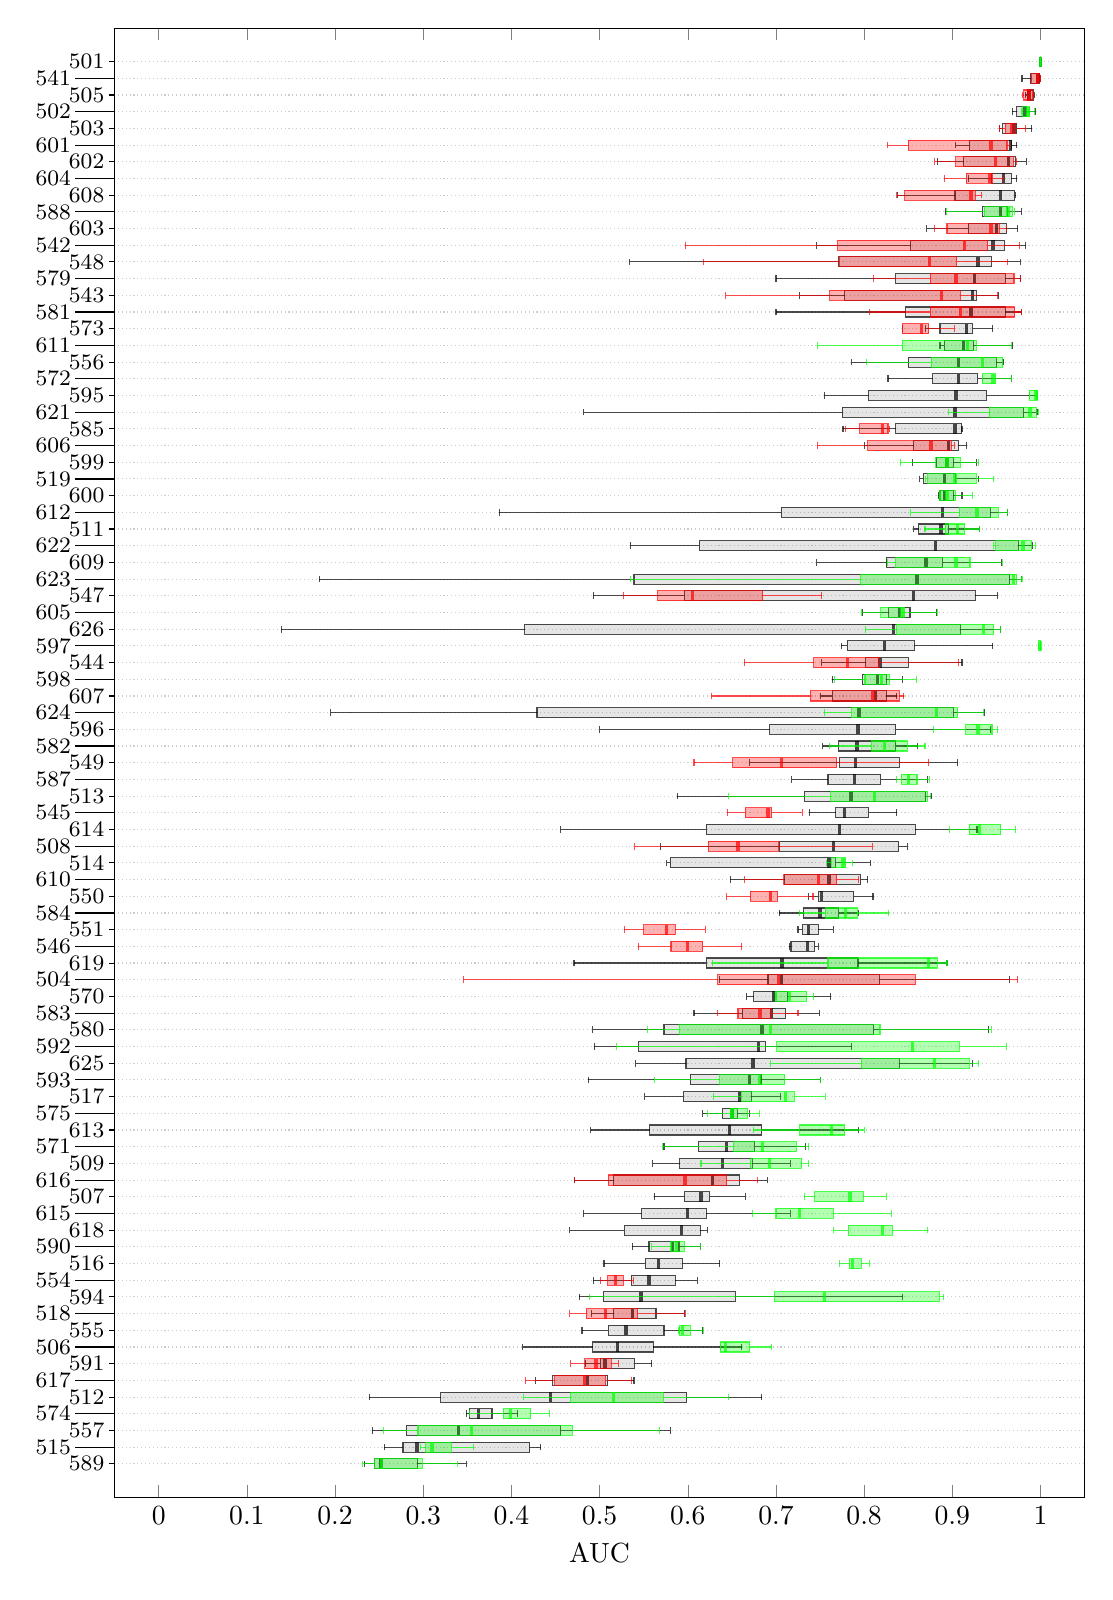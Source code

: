 %pdfcrop 0.1 0.1 0.1 10
\begin{tikzpicture}

\begin{axis}[name=mat,
	xmin=-0.05,
	xmax=1.05,
	ymin=-1,
	ymax=87,
	axis on top,
	y=0.212cm,
	width=13.9cm,
	xlabel={AUC},
	yticklabels={\empty},
	ytick={\empty},
	]
	\addplot[red!50,only marks, mark=o, mark size=0.05cm] coordinates {

	};
\draw[black!20,densely dotted] (axis cs:-0.2,1.0) -- (axis cs:1.2,1.0);
\draw[black!20,densely dotted] (axis cs:-0.2,2.0) -- (axis cs:1.2,2.0);
\draw[black!20,densely dotted] (axis cs:-0.2,3.0) -- (axis cs:1.2,3.0);
\draw[black!20,densely dotted] (axis cs:-0.2,4.0) -- (axis cs:1.2,4.0);
\draw[black!20,densely dotted] (axis cs:-0.2,5.0) -- (axis cs:1.2,5.0);
\draw[black!20,densely dotted] (axis cs:-0.2,6.0) -- (axis cs:1.2,6.0);
\draw[black!20,densely dotted] (axis cs:-0.2,7.0) -- (axis cs:1.2,7.0);
\draw[black!20,densely dotted] (axis cs:-0.2,8.0) -- (axis cs:1.2,8.0);
\draw[black!20,densely dotted] (axis cs:-0.2,9.0) -- (axis cs:1.2,9.0);
\draw[black!20,densely dotted] (axis cs:-0.2,10.0) -- (axis cs:1.2,10.0);
\draw[black!20,densely dotted] (axis cs:-0.2,11.0) -- (axis cs:1.2,11.0);
\draw[black!20,densely dotted] (axis cs:-0.2,12.0) -- (axis cs:1.2,12.0);
\draw[black!20,densely dotted] (axis cs:-0.2,13.0) -- (axis cs:1.2,13.0);
\draw[black!20,densely dotted] (axis cs:-0.2,14.0) -- (axis cs:1.2,14.0);
\draw[black!20,densely dotted] (axis cs:-0.2,15.0) -- (axis cs:1.2,15.0);
\draw[black!20,densely dotted] (axis cs:-0.2,16.0) -- (axis cs:1.2,16.0);
\draw[black!20,densely dotted] (axis cs:-0.2,17.0) -- (axis cs:1.2,17.0);
\draw[black!20,densely dotted] (axis cs:-0.2,18.0) -- (axis cs:1.2,18.0);
\draw[black!20,densely dotted] (axis cs:-0.2,19.0) -- (axis cs:1.2,19.0);
\draw[black!20,densely dotted] (axis cs:-0.2,20.0) -- (axis cs:1.2,20.0);
\draw[black!20,densely dotted] (axis cs:-0.2,21.0) -- (axis cs:1.2,21.0);
\draw[black!20,densely dotted] (axis cs:-0.2,22.0) -- (axis cs:1.2,22.0);
\draw[black!20,densely dotted] (axis cs:-0.2,23.0) -- (axis cs:1.2,23.0);
\draw[black!20,densely dotted] (axis cs:-0.2,24.0) -- (axis cs:1.2,24.0);
\draw[black!20,densely dotted] (axis cs:-0.2,25.0) -- (axis cs:1.2,25.0);
\draw[black!20,densely dotted] (axis cs:-0.2,26.0) -- (axis cs:1.2,26.0);
\draw[black!20,densely dotted] (axis cs:-0.2,27.0) -- (axis cs:1.2,27.0);
\draw[black!20,densely dotted] (axis cs:-0.2,28.0) -- (axis cs:1.2,28.0);
\draw[black!20,densely dotted] (axis cs:-0.2,29.0) -- (axis cs:1.2,29.0);
\draw[black!20,densely dotted] (axis cs:-0.2,30.0) -- (axis cs:1.2,30.0);
\draw[black!20,densely dotted] (axis cs:-0.2,31.0) -- (axis cs:1.2,31.0);
\draw[black!20,densely dotted] (axis cs:-0.2,32.0) -- (axis cs:1.2,32.0);
\draw[black!20,densely dotted] (axis cs:-0.2,33.0) -- (axis cs:1.2,33.0);
\draw[black!20,densely dotted] (axis cs:-0.2,34.0) -- (axis cs:1.2,34.0);
\draw[black!20,densely dotted] (axis cs:-0.2,35.0) -- (axis cs:1.2,35.0);
\draw[black!20,densely dotted] (axis cs:-0.2,36.0) -- (axis cs:1.2,36.0);
\draw[black!20,densely dotted] (axis cs:-0.2,37.0) -- (axis cs:1.2,37.0);
\draw[black!20,densely dotted] (axis cs:-0.2,38.0) -- (axis cs:1.2,38.0);
\draw[black!20,densely dotted] (axis cs:-0.2,39.0) -- (axis cs:1.2,39.0);
\draw[black!20,densely dotted] (axis cs:-0.2,40.0) -- (axis cs:1.2,40.0);
\draw[black!20,densely dotted] (axis cs:-0.2,41.0) -- (axis cs:1.2,41.0);
\draw[black!20,densely dotted] (axis cs:-0.2,42.0) -- (axis cs:1.2,42.0);
\draw[black!20,densely dotted] (axis cs:-0.2,43.0) -- (axis cs:1.2,43.0);
\draw[black!20,densely dotted] (axis cs:-0.2,44.0) -- (axis cs:1.2,44.0);
\draw[black!20,densely dotted] (axis cs:-0.2,45.0) -- (axis cs:1.2,45.0);
\draw[black!20,densely dotted] (axis cs:-0.2,46.0) -- (axis cs:1.2,46.0);
\draw[black!20,densely dotted] (axis cs:-0.2,47.0) -- (axis cs:1.2,47.0);
\draw[black!20,densely dotted] (axis cs:-0.2,48.0) -- (axis cs:1.2,48.0);
\draw[black!20,densely dotted] (axis cs:-0.2,49.0) -- (axis cs:1.2,49.0);
\draw[black!20,densely dotted] (axis cs:-0.2,50.0) -- (axis cs:1.2,50.0);
\draw[black!20,densely dotted] (axis cs:-0.2,51.0) -- (axis cs:1.2,51.0);
\draw[black!20,densely dotted] (axis cs:-0.2,52.0) -- (axis cs:1.2,52.0);
\draw[black!20,densely dotted] (axis cs:-0.2,53.0) -- (axis cs:1.2,53.0);
\draw[black!20,densely dotted] (axis cs:-0.2,54.0) -- (axis cs:1.2,54.0);
\draw[black!20,densely dotted] (axis cs:-0.2,55.0) -- (axis cs:1.2,55.0);
\draw[black!20,densely dotted] (axis cs:-0.2,56.0) -- (axis cs:1.2,56.0);
\draw[black!20,densely dotted] (axis cs:-0.2,57.0) -- (axis cs:1.2,57.0);
\draw[black!20,densely dotted] (axis cs:-0.2,58.0) -- (axis cs:1.2,58.0);
\draw[black!20,densely dotted] (axis cs:-0.2,59.0) -- (axis cs:1.2,59.0);
\draw[black!20,densely dotted] (axis cs:-0.2,60.0) -- (axis cs:1.2,60.0);
\draw[black!20,densely dotted] (axis cs:-0.2,61.0) -- (axis cs:1.2,61.0);
\draw[black!20,densely dotted] (axis cs:-0.2,62.0) -- (axis cs:1.2,62.0);
\draw[black!20,densely dotted] (axis cs:-0.2,63.0) -- (axis cs:1.2,63.0);
\draw[black!20,densely dotted] (axis cs:-0.2,64.0) -- (axis cs:1.2,64.0);
\draw[black!20,densely dotted] (axis cs:-0.2,65.0) -- (axis cs:1.2,65.0);
\draw[black!20,densely dotted] (axis cs:-0.2,66.0) -- (axis cs:1.2,66.0);
\draw[black!20,densely dotted] (axis cs:-0.2,67.0) -- (axis cs:1.2,67.0);
\draw[black!20,densely dotted] (axis cs:-0.2,68.0) -- (axis cs:1.2,68.0);
\draw[black!20,densely dotted] (axis cs:-0.2,69.0) -- (axis cs:1.2,69.0);
\draw[black!20,densely dotted] (axis cs:-0.2,70.0) -- (axis cs:1.2,70.0);
\draw[black!20,densely dotted] (axis cs:-0.2,71.0) -- (axis cs:1.2,71.0);
\draw[black!20,densely dotted] (axis cs:-0.2,72.0) -- (axis cs:1.2,72.0);
\draw[black!20,densely dotted] (axis cs:-0.2,73.0) -- (axis cs:1.2,73.0);
\draw[black!20,densely dotted] (axis cs:-0.2,74.0) -- (axis cs:1.2,74.0);
\draw[black!20,densely dotted] (axis cs:-0.2,75.0) -- (axis cs:1.2,75.0);
\draw[black!20,densely dotted] (axis cs:-0.2,76.0) -- (axis cs:1.2,76.0);
\draw[black!20,densely dotted] (axis cs:-0.2,77.0) -- (axis cs:1.2,77.0);
\draw[black!20,densely dotted] (axis cs:-0.2,78.0) -- (axis cs:1.2,78.0);
\draw[black!20,densely dotted] (axis cs:-0.2,79.0) -- (axis cs:1.2,79.0);
\draw[black!20,densely dotted] (axis cs:-0.2,80.0) -- (axis cs:1.2,80.0);
\draw[black!20,densely dotted] (axis cs:-0.2,81.0) -- (axis cs:1.2,81.0);
\draw[black!20,densely dotted] (axis cs:-0.2,82.0) -- (axis cs:1.2,82.0);
\draw[black!20,densely dotted] (axis cs:-0.2,83.0) -- (axis cs:1.2,83.0);
\draw[black!20,densely dotted] (axis cs:-0.2,84.0) -- (axis cs:1.2,84.0);
\draw[black!20,densely dotted] (axis cs:-0.2,85.0) -- (axis cs:1.2,85.0);
\begin{scope}[fill opacity=0.1,draw opacity=0.7]\draw[fill=black,draw=black] (axis cs:0.245,0.7) rectangle (axis cs:0.293,1.3);
\draw[black] (axis cs:0.233,1.0) -- (axis cs:0.245,1.0);
\draw[black] (axis cs:0.349,1.0) -- (axis cs:0.293,1.0);
\draw[black] (axis cs:0.349,0.8) -- (axis cs:0.349,1.2);
\draw[black] (axis cs:0.233,0.8) -- (axis cs:0.233,1.2);
\draw[very thick,black] (axis cs:0.252,0.7) -- (axis cs:0.252,1.3);
\draw[fill=black,draw=black] (axis cs:0.277,1.7) rectangle (axis cs:0.421,2.3);
\draw[black] (axis cs:0.256,2.0) -- (axis cs:0.277,2.0);
\draw[black] (axis cs:0.433,2.0) -- (axis cs:0.421,2.0);
\draw[black] (axis cs:0.433,1.8) -- (axis cs:0.433,2.2);
\draw[black] (axis cs:0.256,1.8) -- (axis cs:0.256,2.2);
\draw[very thick,black] (axis cs:0.293,1.7) -- (axis cs:0.293,2.3);
\draw[fill=black,draw=black] (axis cs:0.281,2.7) rectangle (axis cs:0.456,3.3);
\draw[black] (axis cs:0.242,3.0) -- (axis cs:0.281,3.0);
\draw[black] (axis cs:0.58,3.0) -- (axis cs:0.456,3.0);
\draw[black] (axis cs:0.58,2.8) -- (axis cs:0.58,3.2);
\draw[black] (axis cs:0.242,2.8) -- (axis cs:0.242,3.2);
\draw[very thick,black] (axis cs:0.34,2.7) -- (axis cs:0.34,3.3);
\draw[fill=black,draw=black] (axis cs:0.352,3.7) rectangle (axis cs:0.378,4.3);
\draw[black] (axis cs:0.349,4.0) -- (axis cs:0.352,4.0);
\draw[black] (axis cs:0.407,4.0) -- (axis cs:0.378,4.0);
\draw[black] (axis cs:0.407,3.8) -- (axis cs:0.407,4.2);
\draw[black] (axis cs:0.349,3.8) -- (axis cs:0.349,4.2);
\draw[very thick,black] (axis cs:0.363,3.7) -- (axis cs:0.363,4.3);
\draw[fill=black,draw=black] (axis cs:0.32,4.7) rectangle (axis cs:0.599,5.3);
\draw[black] (axis cs:0.239,5.0) -- (axis cs:0.32,5.0);
\draw[black] (axis cs:0.684,5.0) -- (axis cs:0.599,5.0);
\draw[black] (axis cs:0.684,4.8) -- (axis cs:0.684,5.2);
\draw[black] (axis cs:0.239,4.8) -- (axis cs:0.239,5.2);
\draw[very thick,black] (axis cs:0.444,4.7) -- (axis cs:0.444,5.3);
\draw[fill=black,draw=black] (axis cs:0.447,5.7) rectangle (axis cs:0.509,6.3);
\draw[black] (axis cs:0.427,6.0) -- (axis cs:0.447,6.0);
\draw[black] (axis cs:0.539,6.0) -- (axis cs:0.509,6.0);
\draw[black] (axis cs:0.539,5.8) -- (axis cs:0.539,6.2);
\draw[black] (axis cs:0.427,5.8) -- (axis cs:0.427,6.2);
\draw[very thick,black] (axis cs:0.486,5.7) -- (axis cs:0.486,6.3);
\draw[fill=black,draw=black] (axis cs:0.501,6.7) rectangle (axis cs:0.54,7.3);
\draw[black] (axis cs:0.484,7.0) -- (axis cs:0.501,7.0);
\draw[black] (axis cs:0.559,7.0) -- (axis cs:0.54,7.0);
\draw[black] (axis cs:0.559,6.8) -- (axis cs:0.559,7.2);
\draw[black] (axis cs:0.484,6.8) -- (axis cs:0.484,7.2);
\draw[very thick,black] (axis cs:0.506,6.7) -- (axis cs:0.506,7.3);
\draw[fill=black,draw=black] (axis cs:0.492,7.7) rectangle (axis cs:0.561,8.3);
\draw[black] (axis cs:0.413,8.0) -- (axis cs:0.492,8.0);
\draw[black] (axis cs:0.661,8.0) -- (axis cs:0.561,8.0);
\draw[black] (axis cs:0.661,7.8) -- (axis cs:0.661,8.2);
\draw[black] (axis cs:0.413,7.8) -- (axis cs:0.413,8.2);
\draw[very thick,black] (axis cs:0.52,7.7) -- (axis cs:0.52,8.3);
\draw[fill=black,draw=black] (axis cs:0.51,8.7) rectangle (axis cs:0.573,9.3);
\draw[black] (axis cs:0.48,9.0) -- (axis cs:0.51,9.0);
\draw[black] (axis cs:0.617,9.0) -- (axis cs:0.573,9.0);
\draw[black] (axis cs:0.617,8.8) -- (axis cs:0.617,9.2);
\draw[black] (axis cs:0.48,8.8) -- (axis cs:0.48,9.2);
\draw[very thick,black] (axis cs:0.53,8.7) -- (axis cs:0.53,9.3);
\draw[fill=black,draw=black] (axis cs:0.516,9.7) rectangle (axis cs:0.564,10.3);
\draw[black] (axis cs:0.491,10.0) -- (axis cs:0.516,10.0);
\draw[black] (axis cs:0.596,10.0) -- (axis cs:0.564,10.0);
\draw[black] (axis cs:0.596,9.8) -- (axis cs:0.596,10.2);
\draw[black] (axis cs:0.491,9.8) -- (axis cs:0.491,10.2);
\draw[very thick,black] (axis cs:0.537,9.7) -- (axis cs:0.537,10.3);
\draw[fill=black,draw=black] (axis cs:0.504,10.7) rectangle (axis cs:0.654,11.3);
\draw[black] (axis cs:0.477,11.0) -- (axis cs:0.504,11.0);
\draw[black] (axis cs:0.844,11.0) -- (axis cs:0.654,11.0);
\draw[black] (axis cs:0.844,10.8) -- (axis cs:0.844,11.2);
\draw[black] (axis cs:0.477,10.8) -- (axis cs:0.477,11.2);
\draw[very thick,black] (axis cs:0.547,10.7) -- (axis cs:0.547,11.3);
\draw[fill=black,draw=black] (axis cs:0.536,11.7) rectangle (axis cs:0.586,12.3);
\draw[black] (axis cs:0.493,12.0) -- (axis cs:0.536,12.0);
\draw[black] (axis cs:0.611,12.0) -- (axis cs:0.586,12.0);
\draw[black] (axis cs:0.611,11.8) -- (axis cs:0.611,12.2);
\draw[black] (axis cs:0.493,11.8) -- (axis cs:0.493,12.2);
\draw[very thick,black] (axis cs:0.556,11.7) -- (axis cs:0.556,12.3);
\draw[fill=black,draw=black] (axis cs:0.552,12.7) rectangle (axis cs:0.594,13.3);
\draw[black] (axis cs:0.505,13.0) -- (axis cs:0.552,13.0);
\draw[black] (axis cs:0.636,13.0) -- (axis cs:0.594,13.0);
\draw[black] (axis cs:0.636,12.8) -- (axis cs:0.636,13.2);
\draw[black] (axis cs:0.505,12.8) -- (axis cs:0.505,13.2);
\draw[very thick,black] (axis cs:0.567,12.7) -- (axis cs:0.567,13.3);
\draw[fill=black,draw=black] (axis cs:0.556,13.7) rectangle (axis cs:0.59,14.3);
\draw[black] (axis cs:0.537,14.0) -- (axis cs:0.556,14.0);
\draw[black] (axis cs:0.614,14.0) -- (axis cs:0.59,14.0);
\draw[black] (axis cs:0.614,13.8) -- (axis cs:0.614,14.2);
\draw[black] (axis cs:0.537,13.8) -- (axis cs:0.537,14.2);
\draw[very thick,black] (axis cs:0.583,13.7) -- (axis cs:0.583,14.3);
\draw[fill=black,draw=black] (axis cs:0.528,14.7) rectangle (axis cs:0.614,15.3);
\draw[black] (axis cs:0.466,15.0) -- (axis cs:0.528,15.0);
\draw[black] (axis cs:0.622,15.0) -- (axis cs:0.614,15.0);
\draw[black] (axis cs:0.622,14.8) -- (axis cs:0.622,15.2);
\draw[black] (axis cs:0.466,14.8) -- (axis cs:0.466,15.2);
\draw[very thick,black] (axis cs:0.593,14.7) -- (axis cs:0.593,15.3);
\draw[fill=black,draw=black] (axis cs:0.548,15.7) rectangle (axis cs:0.621,16.3);
\draw[black] (axis cs:0.482,16.0) -- (axis cs:0.548,16.0);
\draw[black] (axis cs:0.716,16.0) -- (axis cs:0.621,16.0);
\draw[black] (axis cs:0.716,15.8) -- (axis cs:0.716,16.2);
\draw[black] (axis cs:0.482,15.8) -- (axis cs:0.482,16.2);
\draw[very thick,black] (axis cs:0.6,15.7) -- (axis cs:0.6,16.3);
\draw[fill=black,draw=black] (axis cs:0.596,16.7) rectangle (axis cs:0.625,17.3);
\draw[black] (axis cs:0.562,17.0) -- (axis cs:0.596,17.0);
\draw[black] (axis cs:0.665,17.0) -- (axis cs:0.625,17.0);
\draw[black] (axis cs:0.665,16.8) -- (axis cs:0.665,17.2);
\draw[black] (axis cs:0.562,16.8) -- (axis cs:0.562,17.2);
\draw[very thick,black] (axis cs:0.615,16.7) -- (axis cs:0.615,17.3);
\draw[fill=black,draw=black] (axis cs:0.516,17.7) rectangle (axis cs:0.659,18.3);
\draw[black] (axis cs:0.472,18.0) -- (axis cs:0.516,18.0);
\draw[black] (axis cs:0.69,18.0) -- (axis cs:0.659,18.0);
\draw[black] (axis cs:0.69,17.8) -- (axis cs:0.69,18.2);
\draw[black] (axis cs:0.472,17.8) -- (axis cs:0.472,18.2);
\draw[very thick,black] (axis cs:0.628,17.7) -- (axis cs:0.628,18.3);
\draw[fill=black,draw=black] (axis cs:0.591,18.7) rectangle (axis cs:0.673,19.3);
\draw[black] (axis cs:0.56,19.0) -- (axis cs:0.591,19.0);
\draw[black] (axis cs:0.716,19.0) -- (axis cs:0.673,19.0);
\draw[black] (axis cs:0.716,18.8) -- (axis cs:0.716,19.2);
\draw[black] (axis cs:0.56,18.8) -- (axis cs:0.56,19.2);
\draw[very thick,black] (axis cs:0.639,18.7) -- (axis cs:0.639,19.3);
\draw[fill=black,draw=black] (axis cs:0.612,19.7) rectangle (axis cs:0.676,20.3);
\draw[black] (axis cs:0.573,20.0) -- (axis cs:0.612,20.0);
\draw[black] (axis cs:0.734,20.0) -- (axis cs:0.676,20.0);
\draw[black] (axis cs:0.734,19.8) -- (axis cs:0.734,20.2);
\draw[black] (axis cs:0.573,19.8) -- (axis cs:0.573,20.2);
\draw[very thick,black] (axis cs:0.644,19.7) -- (axis cs:0.644,20.3);
\draw[fill=black,draw=black] (axis cs:0.557,20.7) rectangle (axis cs:0.684,21.3);
\draw[black] (axis cs:0.49,21.0) -- (axis cs:0.557,21.0);
\draw[black] (axis cs:0.794,21.0) -- (axis cs:0.684,21.0);
\draw[black] (axis cs:0.794,20.8) -- (axis cs:0.794,21.2);
\draw[black] (axis cs:0.49,20.8) -- (axis cs:0.49,21.2);
\draw[very thick,black] (axis cs:0.647,20.7) -- (axis cs:0.647,21.3);
\draw[fill=black,draw=black] (axis cs:0.639,21.7) rectangle (axis cs:0.656,22.3);
\draw[black] (axis cs:0.617,22.0) -- (axis cs:0.639,22.0);
\draw[black] (axis cs:0.67,22.0) -- (axis cs:0.656,22.0);
\draw[black] (axis cs:0.67,21.8) -- (axis cs:0.67,22.2);
\draw[black] (axis cs:0.617,21.8) -- (axis cs:0.617,22.2);
\draw[very thick,black] (axis cs:0.65,21.7) -- (axis cs:0.65,22.3);
\draw[fill=black,draw=black] (axis cs:0.595,22.7) rectangle (axis cs:0.672,23.3);
\draw[black] (axis cs:0.551,23.0) -- (axis cs:0.595,23.0);
\draw[black] (axis cs:0.705,23.0) -- (axis cs:0.672,23.0);
\draw[black] (axis cs:0.705,22.8) -- (axis cs:0.705,23.2);
\draw[black] (axis cs:0.551,22.8) -- (axis cs:0.551,23.2);
\draw[very thick,black] (axis cs:0.659,22.7) -- (axis cs:0.659,23.3);
\draw[fill=black,draw=black] (axis cs:0.603,23.7) rectangle (axis cs:0.683,24.3);
\draw[black] (axis cs:0.487,24.0) -- (axis cs:0.603,24.0);
\draw[black] (axis cs:0.751,24.0) -- (axis cs:0.683,24.0);
\draw[black] (axis cs:0.751,23.8) -- (axis cs:0.751,24.2);
\draw[black] (axis cs:0.487,23.8) -- (axis cs:0.487,24.2);
\draw[very thick,black] (axis cs:0.67,23.7) -- (axis cs:0.67,24.3);
\draw[fill=black,draw=black] (axis cs:0.598,24.7) rectangle (axis cs:0.84,25.3);
\draw[black] (axis cs:0.541,25.0) -- (axis cs:0.598,25.0);
\draw[black] (axis cs:0.923,25.0) -- (axis cs:0.84,25.0);
\draw[black] (axis cs:0.923,24.8) -- (axis cs:0.923,25.2);
\draw[black] (axis cs:0.541,24.8) -- (axis cs:0.541,25.2);
\draw[very thick,black] (axis cs:0.674,24.7) -- (axis cs:0.674,25.3);
\draw[fill=black,draw=black] (axis cs:0.544,25.7) rectangle (axis cs:0.688,26.3);
\draw[black] (axis cs:0.494,26.0) -- (axis cs:0.544,26.0);
\draw[black] (axis cs:0.786,26.0) -- (axis cs:0.688,26.0);
\draw[black] (axis cs:0.786,25.8) -- (axis cs:0.786,26.2);
\draw[black] (axis cs:0.494,25.8) -- (axis cs:0.494,26.2);
\draw[very thick,black] (axis cs:0.68,25.7) -- (axis cs:0.68,26.3);
\draw[fill=black,draw=black] (axis cs:0.573,26.7) rectangle (axis cs:0.811,27.3);
\draw[black] (axis cs:0.492,27.0) -- (axis cs:0.573,27.0);
\draw[black] (axis cs:0.941,27.0) -- (axis cs:0.811,27.0);
\draw[black] (axis cs:0.941,26.8) -- (axis cs:0.941,27.2);
\draw[black] (axis cs:0.492,26.8) -- (axis cs:0.492,27.2);
\draw[very thick,black] (axis cs:0.684,26.7) -- (axis cs:0.684,27.3);
\draw[fill=black,draw=black] (axis cs:0.662,27.7) rectangle (axis cs:0.711,28.3);
\draw[black] (axis cs:0.607,28.0) -- (axis cs:0.662,28.0);
\draw[black] (axis cs:0.749,28.0) -- (axis cs:0.711,28.0);
\draw[black] (axis cs:0.749,27.8) -- (axis cs:0.749,28.2);
\draw[black] (axis cs:0.607,27.8) -- (axis cs:0.607,28.2);
\draw[very thick,black] (axis cs:0.695,27.7) -- (axis cs:0.695,28.3);
\draw[fill=black,draw=black] (axis cs:0.675,28.7) rectangle (axis cs:0.713,29.3);
\draw[black] (axis cs:0.667,29.0) -- (axis cs:0.675,29.0);
\draw[black] (axis cs:0.762,29.0) -- (axis cs:0.713,29.0);
\draw[black] (axis cs:0.762,28.8) -- (axis cs:0.762,29.2);
\draw[black] (axis cs:0.667,28.8) -- (axis cs:0.667,29.2);
\draw[very thick,black] (axis cs:0.697,28.7) -- (axis cs:0.697,29.3);
\draw[fill=black,draw=black] (axis cs:0.691,29.7) rectangle (axis cs:0.817,30.3);
\draw[black] (axis cs:0.636,30.0) -- (axis cs:0.691,30.0);
\draw[black] (axis cs:0.965,30.0) -- (axis cs:0.817,30.0);
\draw[black] (axis cs:0.965,29.8) -- (axis cs:0.965,30.2);
\draw[black] (axis cs:0.636,29.8) -- (axis cs:0.636,30.2);
\draw[very thick,black] (axis cs:0.706,29.7) -- (axis cs:0.706,30.3);
\draw[fill=black,draw=black] (axis cs:0.621,30.7) rectangle (axis cs:0.793,31.3);
\draw[black] (axis cs:0.471,31.0) -- (axis cs:0.621,31.0);
\draw[black] (axis cs:0.894,31.0) -- (axis cs:0.793,31.0);
\draw[black] (axis cs:0.894,30.8) -- (axis cs:0.894,31.2);
\draw[black] (axis cs:0.471,30.8) -- (axis cs:0.471,31.2);
\draw[very thick,black] (axis cs:0.707,30.7) -- (axis cs:0.707,31.3);
\draw[fill=black,draw=black] (axis cs:0.717,31.7) rectangle (axis cs:0.744,32.3);
\draw[black] (axis cs:0.715,32.0) -- (axis cs:0.717,32.0);
\draw[black] (axis cs:0.748,32.0) -- (axis cs:0.744,32.0);
\draw[black] (axis cs:0.748,31.8) -- (axis cs:0.748,32.2);
\draw[black] (axis cs:0.715,31.8) -- (axis cs:0.715,32.2);
\draw[very thick,black] (axis cs:0.736,31.7) -- (axis cs:0.736,32.3);
\draw[fill=black,draw=black] (axis cs:0.73,32.7) rectangle (axis cs:0.748,33.3);
\draw[black] (axis cs:0.725,33.0) -- (axis cs:0.73,33.0);
\draw[black] (axis cs:0.765,33.0) -- (axis cs:0.748,33.0);
\draw[black] (axis cs:0.765,32.8) -- (axis cs:0.765,33.2);
\draw[black] (axis cs:0.725,32.8) -- (axis cs:0.725,33.2);
\draw[very thick,black] (axis cs:0.737,32.7) -- (axis cs:0.737,33.3);
\draw[fill=black,draw=black] (axis cs:0.731,33.7) rectangle (axis cs:0.771,34.3);
\draw[black] (axis cs:0.704,34.0) -- (axis cs:0.731,34.0);
\draw[black] (axis cs:0.794,34.0) -- (axis cs:0.771,34.0);
\draw[black] (axis cs:0.794,33.8) -- (axis cs:0.794,34.2);
\draw[black] (axis cs:0.704,33.8) -- (axis cs:0.704,34.2);
\draw[very thick,black] (axis cs:0.75,33.7) -- (axis cs:0.75,34.3);
\draw[fill=black,draw=black] (axis cs:0.748,34.7) rectangle (axis cs:0.788,35.3);
\draw[black] (axis cs:0.737,35.0) -- (axis cs:0.748,35.0);
\draw[black] (axis cs:0.81,35.0) -- (axis cs:0.788,35.0);
\draw[black] (axis cs:0.81,34.8) -- (axis cs:0.81,35.2);
\draw[black] (axis cs:0.737,34.8) -- (axis cs:0.737,35.2);
\draw[very thick,black] (axis cs:0.752,34.7) -- (axis cs:0.752,35.3);
\draw[fill=black,draw=black] (axis cs:0.71,35.7) rectangle (axis cs:0.796,36.3);
\draw[black] (axis cs:0.648,36.0) -- (axis cs:0.71,36.0);
\draw[black] (axis cs:0.804,36.0) -- (axis cs:0.796,36.0);
\draw[black] (axis cs:0.804,35.8) -- (axis cs:0.804,36.2);
\draw[black] (axis cs:0.648,35.8) -- (axis cs:0.648,36.2);
\draw[very thick,black] (axis cs:0.76,35.7) -- (axis cs:0.76,36.3);
\draw[fill=black,draw=black] (axis cs:0.58,36.7) rectangle (axis cs:0.768,37.3);
\draw[black] (axis cs:0.576,37.0) -- (axis cs:0.58,37.0);
\draw[black] (axis cs:0.807,37.0) -- (axis cs:0.768,37.0);
\draw[black] (axis cs:0.807,36.8) -- (axis cs:0.807,37.2);
\draw[black] (axis cs:0.576,36.8) -- (axis cs:0.576,37.2);
\draw[very thick,black] (axis cs:0.76,36.7) -- (axis cs:0.76,37.3);
\draw[fill=black,draw=black] (axis cs:0.704,37.7) rectangle (axis cs:0.839,38.3);
\draw[black] (axis cs:0.569,38.0) -- (axis cs:0.704,38.0);
\draw[black] (axis cs:0.849,38.0) -- (axis cs:0.839,38.0);
\draw[black] (axis cs:0.849,37.8) -- (axis cs:0.849,38.2);
\draw[black] (axis cs:0.569,37.8) -- (axis cs:0.569,38.2);
\draw[very thick,black] (axis cs:0.765,37.7) -- (axis cs:0.765,38.3);
\draw[fill=black,draw=black] (axis cs:0.621,38.7) rectangle (axis cs:0.858,39.3);
\draw[black] (axis cs:0.456,39.0) -- (axis cs:0.621,39.0);
\draw[black] (axis cs:0.928,39.0) -- (axis cs:0.858,39.0);
\draw[black] (axis cs:0.928,38.8) -- (axis cs:0.928,39.2);
\draw[black] (axis cs:0.456,38.8) -- (axis cs:0.456,39.2);
\draw[very thick,black] (axis cs:0.772,38.7) -- (axis cs:0.772,39.3);
\draw[fill=black,draw=black] (axis cs:0.768,39.7) rectangle (axis cs:0.805,40.3);
\draw[black] (axis cs:0.738,40.0) -- (axis cs:0.768,40.0);
\draw[black] (axis cs:0.837,40.0) -- (axis cs:0.805,40.0);
\draw[black] (axis cs:0.837,39.8) -- (axis cs:0.837,40.2);
\draw[black] (axis cs:0.738,39.8) -- (axis cs:0.738,40.2);
\draw[very thick,black] (axis cs:0.778,39.7) -- (axis cs:0.778,40.3);
\draw[fill=black,draw=black] (axis cs:0.732,40.7) rectangle (axis cs:0.87,41.3);
\draw[black] (axis cs:0.588,41.0) -- (axis cs:0.732,41.0);
\draw[black] (axis cs:0.876,41.0) -- (axis cs:0.87,41.0);
\draw[black] (axis cs:0.876,40.8) -- (axis cs:0.876,41.2);
\draw[black] (axis cs:0.588,40.8) -- (axis cs:0.588,41.2);
\draw[very thick,black] (axis cs:0.785,40.7) -- (axis cs:0.785,41.3);
\draw[fill=black,draw=black] (axis cs:0.759,41.7) rectangle (axis cs:0.819,42.3);
\draw[black] (axis cs:0.718,42.0) -- (axis cs:0.759,42.0);
\draw[black] (axis cs:0.872,42.0) -- (axis cs:0.819,42.0);
\draw[black] (axis cs:0.872,41.8) -- (axis cs:0.872,42.2);
\draw[black] (axis cs:0.718,41.8) -- (axis cs:0.718,42.2);
\draw[very thick,black] (axis cs:0.789,41.7) -- (axis cs:0.789,42.3);
\draw[fill=black,draw=black] (axis cs:0.772,42.7) rectangle (axis cs:0.84,43.3);
\draw[black] (axis cs:0.67,43.0) -- (axis cs:0.772,43.0);
\draw[black] (axis cs:0.906,43.0) -- (axis cs:0.84,43.0);
\draw[black] (axis cs:0.906,42.8) -- (axis cs:0.906,43.2);
\draw[black] (axis cs:0.67,42.8) -- (axis cs:0.67,43.2);
\draw[very thick,black] (axis cs:0.79,42.7) -- (axis cs:0.79,43.3);
\draw[fill=black,draw=black] (axis cs:0.771,43.7) rectangle (axis cs:0.836,44.3);
\draw[black] (axis cs:0.753,44.0) -- (axis cs:0.771,44.0);
\draw[black] (axis cs:0.861,44.0) -- (axis cs:0.836,44.0);
\draw[black] (axis cs:0.861,43.8) -- (axis cs:0.861,44.2);
\draw[black] (axis cs:0.753,43.8) -- (axis cs:0.753,44.2);
\draw[very thick,black] (axis cs:0.792,43.7) -- (axis cs:0.792,44.3);
\draw[fill=black,draw=black] (axis cs:0.693,44.7) rectangle (axis cs:0.836,45.3);
\draw[black] (axis cs:0.5,45.0) -- (axis cs:0.693,45.0);
\draw[black] (axis cs:0.943,45.0) -- (axis cs:0.836,45.0);
\draw[black] (axis cs:0.943,44.8) -- (axis cs:0.943,45.2);
\draw[black] (axis cs:0.5,44.8) -- (axis cs:0.5,45.2);
\draw[very thick,black] (axis cs:0.793,44.7) -- (axis cs:0.793,45.3);
\draw[fill=black,draw=black] (axis cs:0.429,45.7) rectangle (axis cs:0.901,46.3);
\draw[black] (axis cs:0.195,46.0) -- (axis cs:0.429,46.0);
\draw[black] (axis cs:0.936,46.0) -- (axis cs:0.901,46.0);
\draw[black] (axis cs:0.936,45.8) -- (axis cs:0.936,46.2);
\draw[black] (axis cs:0.195,45.8) -- (axis cs:0.195,46.2);
\draw[very thick,black] (axis cs:0.794,45.7) -- (axis cs:0.794,46.3);
\draw[fill=black,draw=black] (axis cs:0.764,46.7) rectangle (axis cs:0.825,47.3);
\draw[black] (axis cs:0.751,47.0) -- (axis cs:0.764,47.0);
\draw[black] (axis cs:0.837,47.0) -- (axis cs:0.825,47.0);
\draw[black] (axis cs:0.837,46.8) -- (axis cs:0.837,47.2);
\draw[black] (axis cs:0.751,46.8) -- (axis cs:0.751,47.2);
\draw[very thick,black] (axis cs:0.813,46.7) -- (axis cs:0.813,47.3);
\draw[fill=black,draw=black] (axis cs:0.798,47.7) rectangle (axis cs:0.825,48.3);
\draw[black] (axis cs:0.764,48.0) -- (axis cs:0.798,48.0);
\draw[black] (axis cs:0.843,48.0) -- (axis cs:0.825,48.0);
\draw[black] (axis cs:0.843,47.8) -- (axis cs:0.843,48.2);
\draw[black] (axis cs:0.764,47.8) -- (axis cs:0.764,48.2);
\draw[very thick,black] (axis cs:0.815,47.7) -- (axis cs:0.815,48.3);
\draw[fill=black,draw=black] (axis cs:0.802,48.7) rectangle (axis cs:0.85,49.3);
\draw[black] (axis cs:0.752,49.0) -- (axis cs:0.802,49.0);
\draw[black] (axis cs:0.911,49.0) -- (axis cs:0.85,49.0);
\draw[black] (axis cs:0.911,48.8) -- (axis cs:0.911,49.2);
\draw[black] (axis cs:0.752,48.8) -- (axis cs:0.752,49.2);
\draw[very thick,black] (axis cs:0.818,48.7) -- (axis cs:0.818,49.3);
\draw[fill=black,draw=black] (axis cs:0.781,49.7) rectangle (axis cs:0.857,50.3);
\draw[black] (axis cs:0.774,50.0) -- (axis cs:0.781,50.0);
\draw[black] (axis cs:0.946,50.0) -- (axis cs:0.857,50.0);
\draw[black] (axis cs:0.946,49.8) -- (axis cs:0.946,50.2);
\draw[black] (axis cs:0.774,49.8) -- (axis cs:0.774,50.2);
\draw[very thick,black] (axis cs:0.823,49.7) -- (axis cs:0.823,50.3);
\draw[fill=black,draw=black] (axis cs:0.415,50.7) rectangle (axis cs:0.909,51.3);
\draw[black] (axis cs:0.139,51.0) -- (axis cs:0.415,51.0);
\draw[black] (axis cs:0.955,51.0) -- (axis cs:0.909,51.0);
\draw[black] (axis cs:0.955,50.8) -- (axis cs:0.955,51.2);
\draw[black] (axis cs:0.139,50.8) -- (axis cs:0.139,51.2);
\draw[very thick,black] (axis cs:0.833,50.7) -- (axis cs:0.833,51.3);
\draw[fill=black,draw=black] (axis cs:0.828,51.7) rectangle (axis cs:0.852,52.3);
\draw[black] (axis cs:0.798,52.0) -- (axis cs:0.828,52.0);
\draw[black] (axis cs:0.882,52.0) -- (axis cs:0.852,52.0);
\draw[black] (axis cs:0.882,51.8) -- (axis cs:0.882,52.2);
\draw[black] (axis cs:0.798,51.8) -- (axis cs:0.798,52.2);
\draw[very thick,black] (axis cs:0.84,51.7) -- (axis cs:0.84,52.3);
\draw[fill=black,draw=black] (axis cs:0.596,52.7) rectangle (axis cs:0.926,53.3);
\draw[black] (axis cs:0.493,53.0) -- (axis cs:0.596,53.0);
\draw[black] (axis cs:0.951,53.0) -- (axis cs:0.926,53.0);
\draw[black] (axis cs:0.951,52.8) -- (axis cs:0.951,53.2);
\draw[black] (axis cs:0.493,52.8) -- (axis cs:0.493,53.2);
\draw[very thick,black] (axis cs:0.856,52.7) -- (axis cs:0.856,53.3);
\draw[fill=black,draw=black] (axis cs:0.539,53.7) rectangle (axis cs:0.965,54.3);
\draw[black] (axis cs:0.182,54.0) -- (axis cs:0.539,54.0);
\draw[black] (axis cs:0.978,54.0) -- (axis cs:0.965,54.0);
\draw[black] (axis cs:0.978,53.8) -- (axis cs:0.978,54.2);
\draw[black] (axis cs:0.182,53.8) -- (axis cs:0.182,54.2);
\draw[very thick,black] (axis cs:0.86,53.7) -- (axis cs:0.86,54.3);
\draw[fill=black,draw=black] (axis cs:0.825,54.7) rectangle (axis cs:0.889,55.3);
\draw[black] (axis cs:0.746,55.0) -- (axis cs:0.825,55.0);
\draw[black] (axis cs:0.956,55.0) -- (axis cs:0.889,55.0);
\draw[black] (axis cs:0.956,54.8) -- (axis cs:0.956,55.2);
\draw[black] (axis cs:0.746,54.8) -- (axis cs:0.746,55.2);
\draw[very thick,black] (axis cs:0.87,54.7) -- (axis cs:0.87,55.3);
\draw[fill=black,draw=black] (axis cs:0.613,55.7) rectangle (axis cs:0.975,56.3);
\draw[black] (axis cs:0.535,56.0) -- (axis cs:0.613,56.0);
\draw[black] (axis cs:0.991,56.0) -- (axis cs:0.975,56.0);
\draw[black] (axis cs:0.991,55.8) -- (axis cs:0.991,56.2);
\draw[black] (axis cs:0.535,55.8) -- (axis cs:0.535,56.2);
\draw[very thick,black] (axis cs:0.881,55.7) -- (axis cs:0.881,56.3);
\draw[fill=black,draw=black] (axis cs:0.862,56.7) rectangle (axis cs:0.896,57.3);
\draw[black] (axis cs:0.856,57.0) -- (axis cs:0.862,57.0);
\draw[black] (axis cs:0.931,57.0) -- (axis cs:0.896,57.0);
\draw[black] (axis cs:0.931,56.8) -- (axis cs:0.931,57.2);
\draw[black] (axis cs:0.856,56.8) -- (axis cs:0.856,57.2);
\draw[very thick,black] (axis cs:0.887,56.7) -- (axis cs:0.887,57.3);
\draw[fill=black,draw=black] (axis cs:0.706,57.7) rectangle (axis cs:0.943,58.3);
\draw[black] (axis cs:0.386,58.0) -- (axis cs:0.706,58.0);
\draw[black] (axis cs:0.963,58.0) -- (axis cs:0.943,58.0);
\draw[black] (axis cs:0.963,57.8) -- (axis cs:0.963,58.2);
\draw[black] (axis cs:0.386,57.8) -- (axis cs:0.386,58.2);
\draw[very thick,black] (axis cs:0.889,57.7) -- (axis cs:0.889,58.3);
\draw[fill=black,draw=black] (axis cs:0.886,58.7) rectangle (axis cs:0.901,59.3);
\draw[black] (axis cs:0.884,59.0) -- (axis cs:0.886,59.0);
\draw[black] (axis cs:0.911,59.0) -- (axis cs:0.901,59.0);
\draw[black] (axis cs:0.911,58.8) -- (axis cs:0.911,59.2);
\draw[black] (axis cs:0.884,58.8) -- (axis cs:0.884,59.2);
\draw[very thick,black] (axis cs:0.891,58.7) -- (axis cs:0.891,59.3);
\draw[fill=black,draw=black] (axis cs:0.867,59.7) rectangle (axis cs:0.904,60.3);
\draw[black] (axis cs:0.863,60.0) -- (axis cs:0.867,60.0);
\draw[black] (axis cs:0.93,60.0) -- (axis cs:0.904,60.0);
\draw[black] (axis cs:0.93,59.8) -- (axis cs:0.93,60.2);
\draw[black] (axis cs:0.863,59.8) -- (axis cs:0.863,60.2);
\draw[very thick,black] (axis cs:0.891,59.7) -- (axis cs:0.891,60.3);
\draw[fill=black,draw=black] (axis cs:0.882,60.7) rectangle (axis cs:0.901,61.3);
\draw[black] (axis cs:0.855,61.0) -- (axis cs:0.882,61.0);
\draw[black] (axis cs:0.927,61.0) -- (axis cs:0.901,61.0);
\draw[black] (axis cs:0.927,60.8) -- (axis cs:0.927,61.2);
\draw[black] (axis cs:0.855,60.8) -- (axis cs:0.855,61.2);
\draw[very thick,black] (axis cs:0.894,60.7) -- (axis cs:0.894,61.3);
\draw[fill=black,draw=black] (axis cs:0.856,61.7) rectangle (axis cs:0.907,62.3);
\draw[black] (axis cs:0.8,62.0) -- (axis cs:0.856,62.0);
\draw[black] (axis cs:0.916,62.0) -- (axis cs:0.907,62.0);
\draw[black] (axis cs:0.916,61.8) -- (axis cs:0.916,62.2);
\draw[black] (axis cs:0.8,61.8) -- (axis cs:0.8,62.2);
\draw[very thick,black] (axis cs:0.896,61.7) -- (axis cs:0.896,62.3);
\draw[fill=black,draw=black] (axis cs:0.836,62.7) rectangle (axis cs:0.91,63.3);
\draw[black] (axis cs:0.776,63.0) -- (axis cs:0.836,63.0);
\draw[black] (axis cs:0.911,63.0) -- (axis cs:0.91,63.0);
\draw[black] (axis cs:0.911,62.8) -- (axis cs:0.911,63.2);
\draw[black] (axis cs:0.776,62.8) -- (axis cs:0.776,63.2);
\draw[very thick,black] (axis cs:0.903,62.7) -- (axis cs:0.903,63.3);
\draw[fill=black,draw=black] (axis cs:0.775,63.7) rectangle (axis cs:0.981,64.3);
\draw[black] (axis cs:0.482,64.0) -- (axis cs:0.775,64.0);
\draw[black] (axis cs:0.996,64.0) -- (axis cs:0.981,64.0);
\draw[black] (axis cs:0.996,63.8) -- (axis cs:0.996,64.2);
\draw[black] (axis cs:0.482,63.8) -- (axis cs:0.482,64.2);
\draw[very thick,black] (axis cs:0.903,63.7) -- (axis cs:0.903,64.3);
\draw[fill=black,draw=black] (axis cs:0.805,64.7) rectangle (axis cs:0.939,65.3);
\draw[black] (axis cs:0.755,65.0) -- (axis cs:0.805,65.0);
\draw[black] (axis cs:0.997,65.0) -- (axis cs:0.939,65.0);
\draw[black] (axis cs:0.997,64.8) -- (axis cs:0.997,65.2);
\draw[black] (axis cs:0.755,64.8) -- (axis cs:0.755,65.2);
\draw[very thick,black] (axis cs:0.904,64.7) -- (axis cs:0.904,65.3);
\draw[fill=black,draw=black] (axis cs:0.878,65.7) rectangle (axis cs:0.929,66.3);
\draw[black] (axis cs:0.827,66.0) -- (axis cs:0.878,66.0);
\draw[black] (axis cs:0.967,66.0) -- (axis cs:0.929,66.0);
\draw[black] (axis cs:0.967,65.8) -- (axis cs:0.967,66.2);
\draw[black] (axis cs:0.827,65.8) -- (axis cs:0.827,66.2);
\draw[very thick,black] (axis cs:0.907,65.7) -- (axis cs:0.907,66.3);
\draw[fill=black,draw=black] (axis cs:0.85,66.7) rectangle (axis cs:0.95,67.3);
\draw[black] (axis cs:0.786,67.0) -- (axis cs:0.85,67.0);
\draw[black] (axis cs:0.958,67.0) -- (axis cs:0.95,67.0);
\draw[black] (axis cs:0.958,66.8) -- (axis cs:0.958,67.2);
\draw[black] (axis cs:0.786,66.8) -- (axis cs:0.786,67.2);
\draw[very thick,black] (axis cs:0.907,66.7) -- (axis cs:0.907,67.3);
\draw[fill=black,draw=black] (axis cs:0.891,67.7) rectangle (axis cs:0.924,68.3);
\draw[black] (axis cs:0.886,68.0) -- (axis cs:0.891,68.0);
\draw[black] (axis cs:0.968,68.0) -- (axis cs:0.924,68.0);
\draw[black] (axis cs:0.968,67.8) -- (axis cs:0.968,68.2);
\draw[black] (axis cs:0.886,67.8) -- (axis cs:0.886,68.2);
\draw[very thick,black] (axis cs:0.913,67.7) -- (axis cs:0.913,68.3);
\draw[fill=black,draw=black] (axis cs:0.886,68.7) rectangle (axis cs:0.923,69.3);
\draw[black] (axis cs:0.87,69.0) -- (axis cs:0.886,69.0);
\draw[black] (axis cs:0.946,69.0) -- (axis cs:0.923,69.0);
\draw[black] (axis cs:0.946,68.8) -- (axis cs:0.946,69.2);
\draw[black] (axis cs:0.87,68.8) -- (axis cs:0.87,69.2);
\draw[very thick,black] (axis cs:0.916,68.7) -- (axis cs:0.916,69.3);
\draw[fill=black,draw=black] (axis cs:0.847,69.7) rectangle (axis cs:0.96,70.3);
\draw[black] (axis cs:0.7,70.0) -- (axis cs:0.847,70.0);
\draw[black] (axis cs:0.978,70.0) -- (axis cs:0.96,70.0);
\draw[black] (axis cs:0.978,69.8) -- (axis cs:0.978,70.2);
\draw[black] (axis cs:0.7,69.8) -- (axis cs:0.7,70.2);
\draw[very thick,black] (axis cs:0.921,69.7) -- (axis cs:0.921,70.3);
\draw[fill=black,draw=black] (axis cs:0.778,70.7) rectangle (axis cs:0.927,71.3);
\draw[black] (axis cs:0.727,71.0) -- (axis cs:0.778,71.0);
\draw[black] (axis cs:0.952,71.0) -- (axis cs:0.927,71.0);
\draw[black] (axis cs:0.952,70.8) -- (axis cs:0.952,71.2);
\draw[black] (axis cs:0.727,70.8) -- (axis cs:0.727,71.2);
\draw[very thick,black] (axis cs:0.923,70.7) -- (axis cs:0.923,71.3);
\draw[fill=black,draw=black] (axis cs:0.836,71.7) rectangle (axis cs:0.96,72.3);
\draw[black] (axis cs:0.7,72.0) -- (axis cs:0.836,72.0);
\draw[black] (axis cs:0.977,72.0) -- (axis cs:0.96,72.0);
\draw[black] (axis cs:0.977,71.8) -- (axis cs:0.977,72.2);
\draw[black] (axis cs:0.7,71.8) -- (axis cs:0.7,72.2);
\draw[very thick,black] (axis cs:0.925,71.7) -- (axis cs:0.925,72.3);
\draw[fill=black,draw=black] (axis cs:0.771,72.7) rectangle (axis cs:0.944,73.3);
\draw[black] (axis cs:0.534,73.0) -- (axis cs:0.771,73.0);
\draw[black] (axis cs:0.977,73.0) -- (axis cs:0.944,73.0);
\draw[black] (axis cs:0.977,72.8) -- (axis cs:0.977,73.2);
\draw[black] (axis cs:0.534,72.8) -- (axis cs:0.534,73.2);
\draw[very thick,black] (axis cs:0.929,72.7) -- (axis cs:0.929,73.3);
\draw[fill=black,draw=black] (axis cs:0.853,73.7) rectangle (axis cs:0.959,74.3);
\draw[black] (axis cs:0.746,74.0) -- (axis cs:0.853,74.0);
\draw[black] (axis cs:0.983,74.0) -- (axis cs:0.959,74.0);
\draw[black] (axis cs:0.983,73.8) -- (axis cs:0.983,74.2);
\draw[black] (axis cs:0.746,73.8) -- (axis cs:0.746,74.2);
\draw[very thick,black] (axis cs:0.946,73.7) -- (axis cs:0.946,74.3);
\draw[fill=black,draw=black] (axis cs:0.918,74.7) rectangle (axis cs:0.961,75.3);
\draw[black] (axis cs:0.871,75.0) -- (axis cs:0.918,75.0);
\draw[black] (axis cs:0.974,75.0) -- (axis cs:0.961,75.0);
\draw[black] (axis cs:0.974,74.8) -- (axis cs:0.974,75.2);
\draw[black] (axis cs:0.871,74.8) -- (axis cs:0.871,75.2);
\draw[very thick,black] (axis cs:0.95,74.7) -- (axis cs:0.95,75.3);
\draw[fill=black,draw=black] (axis cs:0.934,75.7) rectangle (axis cs:0.963,76.3);
\draw[black] (axis cs:0.892,76.0) -- (axis cs:0.934,76.0);
\draw[black] (axis cs:0.978,76.0) -- (axis cs:0.963,76.0);
\draw[black] (axis cs:0.978,75.8) -- (axis cs:0.978,76.2);
\draw[black] (axis cs:0.892,75.8) -- (axis cs:0.892,76.2);
\draw[very thick,black] (axis cs:0.955,75.7) -- (axis cs:0.955,76.3);
\draw[fill=black,draw=black] (axis cs:0.903,76.7) rectangle (axis cs:0.971,77.3);
\draw[black] (axis cs:0.838,77.0) -- (axis cs:0.903,77.0);
\draw[black] (axis cs:0.972,77.0) -- (axis cs:0.971,77.0);
\draw[black] (axis cs:0.972,76.8) -- (axis cs:0.972,77.2);
\draw[black] (axis cs:0.838,76.8) -- (axis cs:0.838,77.2);
\draw[very thick,black] (axis cs:0.955,76.7) -- (axis cs:0.955,77.3);
\draw[fill=black,draw=black] (axis cs:0.944,77.7) rectangle (axis cs:0.967,78.3);
\draw[black] (axis cs:0.918,78.0) -- (axis cs:0.944,78.0);
\draw[black] (axis cs:0.973,78.0) -- (axis cs:0.967,78.0);
\draw[black] (axis cs:0.973,77.8) -- (axis cs:0.973,78.2);
\draw[black] (axis cs:0.918,77.8) -- (axis cs:0.918,78.2);
\draw[very thick,black] (axis cs:0.958,77.7) -- (axis cs:0.958,78.3);
\draw[fill=black,draw=black] (axis cs:0.913,78.7) rectangle (axis cs:0.972,79.3);
\draw[black] (axis cs:0.883,79.0) -- (axis cs:0.913,79.0);
\draw[black] (axis cs:0.984,79.0) -- (axis cs:0.972,79.0);
\draw[black] (axis cs:0.984,78.8) -- (axis cs:0.984,79.2);
\draw[black] (axis cs:0.883,78.8) -- (axis cs:0.883,79.2);
\draw[very thick,black] (axis cs:0.964,78.7) -- (axis cs:0.964,79.3);
\draw[fill=black,draw=black] (axis cs:0.919,79.7) rectangle (axis cs:0.967,80.3);
\draw[black] (axis cs:0.904,80.0) -- (axis cs:0.919,80.0);
\draw[black] (axis cs:0.973,80.0) -- (axis cs:0.967,80.0);
\draw[black] (axis cs:0.973,79.8) -- (axis cs:0.973,80.2);
\draw[black] (axis cs:0.904,79.8) -- (axis cs:0.904,80.2);
\draw[very thick,black] (axis cs:0.966,79.7) -- (axis cs:0.966,80.3);
\draw[fill=black,draw=black] (axis cs:0.957,80.7) rectangle (axis cs:0.973,81.3);
\draw[black] (axis cs:0.954,81.0) -- (axis cs:0.957,81.0);
\draw[black] (axis cs:0.99,81.0) -- (axis cs:0.973,81.0);
\draw[black] (axis cs:0.99,80.8) -- (axis cs:0.99,81.2);
\draw[black] (axis cs:0.954,80.8) -- (axis cs:0.954,81.2);
\draw[very thick,black] (axis cs:0.97,80.7) -- (axis cs:0.97,81.3);
\draw[fill=black,draw=black] (axis cs:0.973,81.7) rectangle (axis cs:0.984,82.3);
\draw[black] (axis cs:0.968,82.0) -- (axis cs:0.973,82.0);
\draw[black] (axis cs:0.994,82.0) -- (axis cs:0.984,82.0);
\draw[black] (axis cs:0.994,81.8) -- (axis cs:0.994,82.2);
\draw[black] (axis cs:0.968,81.8) -- (axis cs:0.968,82.2);
\draw[very thick,black] (axis cs:0.982,81.7) -- (axis cs:0.982,82.3);
\draw[fill=black,draw=black] (axis cs:0.985,82.7) rectangle (axis cs:0.992,83.3);
\draw[black] (axis cs:0.983,83.0) -- (axis cs:0.985,83.0);
\draw[black] (axis cs:0.993,83.0) -- (axis cs:0.992,83.0);
\draw[black] (axis cs:0.993,82.8) -- (axis cs:0.993,83.2);
\draw[black] (axis cs:0.983,82.8) -- (axis cs:0.983,83.2);
\draw[very thick,black] (axis cs:0.987,82.7) -- (axis cs:0.987,83.3);
\draw[fill=black,draw=black] (axis cs:0.989,83.7) rectangle (axis cs:0.999,84.3);
\draw[black] (axis cs:0.979,84.0) -- (axis cs:0.989,84.0);
\draw[black] (axis cs:1.0,84.0) -- (axis cs:0.999,84.0);
\draw[black] (axis cs:1.0,83.8) -- (axis cs:1.0,84.2);
\draw[black] (axis cs:0.979,83.8) -- (axis cs:0.979,84.2);
\draw[very thick,black] (axis cs:0.997,83.7) -- (axis cs:0.997,84.3);
\draw[fill=black,draw=black] (axis cs:1.0,84.7) rectangle (axis cs:1.0,85.3);
\draw[black] (axis cs:1.0,85.0) -- (axis cs:1.0,85.0);
\draw[black] (axis cs:1.0,85.0) -- (axis cs:1.0,85.0);
\draw[black] (axis cs:1.0,84.8) -- (axis cs:1.0,85.2);
\draw[black] (axis cs:1.0,84.8) -- (axis cs:1.0,85.2);
\draw[very thick,black] (axis cs:1.0,84.7) -- (axis cs:1.0,85.3);
\end{scope}\begin{scope}[fill opacity=0.3,draw opacity=0.7]\draw[fill=green,draw=green] (axis cs:0.245,0.7) rectangle (axis cs:0.299,1.3);
\draw[green] (axis cs:0.231,1.0) -- (axis cs:0.245,1.0);
\draw[green] (axis cs:0.339,1.0) -- (axis cs:0.299,1.0);
\draw[green] (axis cs:0.339,0.8) -- (axis cs:0.339,1.2);
\draw[green] (axis cs:0.231,0.8) -- (axis cs:0.231,1.2);
\draw[very thick,green] (axis cs:0.253,0.7) -- (axis cs:0.253,1.3);
\draw[fill=green,draw=green] (axis cs:0.303,1.7) rectangle (axis cs:0.332,2.3);
\draw[green] (axis cs:0.297,2.0) -- (axis cs:0.303,2.0);
\draw[green] (axis cs:0.357,2.0) -- (axis cs:0.332,2.0);
\draw[green] (axis cs:0.357,1.8) -- (axis cs:0.357,2.2);
\draw[green] (axis cs:0.297,1.8) -- (axis cs:0.297,2.2);
\draw[very thick,green] (axis cs:0.31,1.7) -- (axis cs:0.31,2.3);
\draw[fill=green,draw=green] (axis cs:0.294,2.7) rectangle (axis cs:0.469,3.3);
\draw[green] (axis cs:0.255,3.0) -- (axis cs:0.294,3.0);
\draw[green] (axis cs:0.568,3.0) -- (axis cs:0.469,3.0);
\draw[green] (axis cs:0.568,2.8) -- (axis cs:0.568,3.2);
\draw[green] (axis cs:0.255,2.8) -- (axis cs:0.255,3.2);
\draw[very thick,green] (axis cs:0.355,2.7) -- (axis cs:0.355,3.3);
\draw[fill=green,draw=green] (axis cs:0.391,3.7) rectangle (axis cs:0.422,4.3);
\draw[green] (axis cs:0.352,4.0) -- (axis cs:0.391,4.0);
\draw[green] (axis cs:0.443,4.0) -- (axis cs:0.422,4.0);
\draw[green] (axis cs:0.443,3.8) -- (axis cs:0.443,4.2);
\draw[green] (axis cs:0.352,3.8) -- (axis cs:0.352,4.2);
\draw[very thick,green] (axis cs:0.399,3.7) -- (axis cs:0.399,4.3);
\draw[fill=green,draw=green] (axis cs:0.467,4.7) rectangle (axis cs:0.572,5.3);
\draw[green] (axis cs:0.414,5.0) -- (axis cs:0.467,5.0);
\draw[green] (axis cs:0.646,5.0) -- (axis cs:0.572,5.0);
\draw[green] (axis cs:0.646,4.8) -- (axis cs:0.646,5.2);
\draw[green] (axis cs:0.414,4.8) -- (axis cs:0.414,5.2);
\draw[very thick,green] (axis cs:0.516,4.7) -- (axis cs:0.516,5.3);
\draw[fill=red,draw=red] (axis cs:0.449,5.7) rectangle (axis cs:0.507,6.3);
\draw[red] (axis cs:0.416,6.0) -- (axis cs:0.449,6.0);
\draw[red] (axis cs:0.536,6.0) -- (axis cs:0.507,6.0);
\draw[red] (axis cs:0.536,5.8) -- (axis cs:0.536,6.2);
\draw[red] (axis cs:0.416,5.8) -- (axis cs:0.416,6.2);
\draw[very thick,red] (axis cs:0.483,5.7) -- (axis cs:0.483,6.3);
\draw[fill=red,draw=red] (axis cs:0.483,6.7) rectangle (axis cs:0.513,7.3);
\draw[red] (axis cs:0.467,7.0) -- (axis cs:0.483,7.0);
\draw[red] (axis cs:0.521,7.0) -- (axis cs:0.513,7.0);
\draw[red] (axis cs:0.521,6.8) -- (axis cs:0.521,7.2);
\draw[red] (axis cs:0.467,6.8) -- (axis cs:0.467,7.2);
\draw[very thick,red] (axis cs:0.496,6.7) -- (axis cs:0.496,7.3);
\draw[fill=green,draw=green] (axis cs:0.637,7.7) rectangle (axis cs:0.67,8.3);
\draw[green] (axis cs:0.637,8.0) -- (axis cs:0.637,8.0);
\draw[green] (axis cs:0.695,8.0) -- (axis cs:0.67,8.0);
\draw[green] (axis cs:0.695,7.8) -- (axis cs:0.695,8.2);
\draw[green] (axis cs:0.637,7.8) -- (axis cs:0.637,8.2);
\draw[very thick,green] (axis cs:0.643,7.7) -- (axis cs:0.643,8.3);
\draw[fill=green,draw=green] (axis cs:0.591,8.7) rectangle (axis cs:0.603,9.3);
\draw[green] (axis cs:0.59,9.0) -- (axis cs:0.591,9.0);
\draw[green] (axis cs:0.618,9.0) -- (axis cs:0.603,9.0);
\draw[green] (axis cs:0.618,8.8) -- (axis cs:0.618,9.2);
\draw[green] (axis cs:0.59,8.8) -- (axis cs:0.59,9.2);
\draw[very thick,green] (axis cs:0.594,8.7) -- (axis cs:0.594,9.3);
\draw[fill=red,draw=red] (axis cs:0.485,9.7) rectangle (axis cs:0.543,10.3);
\draw[red] (axis cs:0.466,10.0) -- (axis cs:0.485,10.0);
\draw[red] (axis cs:0.597,10.0) -- (axis cs:0.543,10.0);
\draw[red] (axis cs:0.597,9.8) -- (axis cs:0.597,10.2);
\draw[red] (axis cs:0.466,9.8) -- (axis cs:0.466,10.2);
\draw[very thick,red] (axis cs:0.507,9.7) -- (axis cs:0.507,10.3);
\draw[fill=green,draw=green] (axis cs:0.698,10.7) rectangle (axis cs:0.885,11.3);
\draw[green] (axis cs:0.489,11.0) -- (axis cs:0.698,11.0);
\draw[green] (axis cs:0.89,11.0) -- (axis cs:0.885,11.0);
\draw[green] (axis cs:0.89,10.8) -- (axis cs:0.89,11.2);
\draw[green] (axis cs:0.489,10.8) -- (axis cs:0.489,11.2);
\draw[very thick,green] (axis cs:0.755,10.7) -- (axis cs:0.755,11.3);
\draw[fill=red,draw=red] (axis cs:0.509,11.7) rectangle (axis cs:0.527,12.3);
\draw[red] (axis cs:0.501,12.0) -- (axis cs:0.509,12.0);
\draw[red] (axis cs:0.538,12.0) -- (axis cs:0.527,12.0);
\draw[red] (axis cs:0.538,11.8) -- (axis cs:0.538,12.2);
\draw[red] (axis cs:0.501,11.8) -- (axis cs:0.501,12.2);
\draw[very thick,red] (axis cs:0.518,11.7) -- (axis cs:0.518,12.3);
\draw[fill=green,draw=green] (axis cs:0.783,12.7) rectangle (axis cs:0.797,13.3);
\draw[green] (axis cs:0.772,13.0) -- (axis cs:0.783,13.0);
\draw[green] (axis cs:0.806,13.0) -- (axis cs:0.797,13.0);
\draw[green] (axis cs:0.806,12.8) -- (axis cs:0.806,13.2);
\draw[green] (axis cs:0.772,12.8) -- (axis cs:0.772,13.2);
\draw[very thick,green] (axis cs:0.787,12.7) -- (axis cs:0.787,13.3);
\draw[fill=green,draw=green] (axis cs:0.581,13.7) rectangle (axis cs:0.596,14.3);
\draw[green] (axis cs:0.559,14.0) -- (axis cs:0.581,14.0);
\draw[green] (axis cs:0.614,14.0) -- (axis cs:0.596,14.0);
\draw[green] (axis cs:0.614,13.8) -- (axis cs:0.614,14.2);
\draw[green] (axis cs:0.559,13.8) -- (axis cs:0.559,14.2);
\draw[very thick,green] (axis cs:0.587,13.7) -- (axis cs:0.587,14.3);
\draw[fill=green,draw=green] (axis cs:0.782,14.7) rectangle (axis cs:0.832,15.3);
\draw[green] (axis cs:0.765,15.0) -- (axis cs:0.782,15.0);
\draw[green] (axis cs:0.872,15.0) -- (axis cs:0.832,15.0);
\draw[green] (axis cs:0.872,14.8) -- (axis cs:0.872,15.2);
\draw[green] (axis cs:0.765,14.8) -- (axis cs:0.765,15.2);
\draw[very thick,green] (axis cs:0.821,14.7) -- (axis cs:0.821,15.3);
\draw[fill=green,draw=green] (axis cs:0.7,15.7) rectangle (axis cs:0.765,16.3);
\draw[green] (axis cs:0.673,16.0) -- (axis cs:0.7,16.0);
\draw[green] (axis cs:0.831,16.0) -- (axis cs:0.765,16.0);
\draw[green] (axis cs:0.831,15.8) -- (axis cs:0.831,16.2);
\draw[green] (axis cs:0.673,15.8) -- (axis cs:0.673,16.2);
\draw[very thick,green] (axis cs:0.727,15.7) -- (axis cs:0.727,16.3);
\draw[fill=green,draw=green] (axis cs:0.744,16.7) rectangle (axis cs:0.799,17.3);
\draw[green] (axis cs:0.732,17.0) -- (axis cs:0.744,17.0);
\draw[green] (axis cs:0.825,17.0) -- (axis cs:0.799,17.0);
\draw[green] (axis cs:0.825,16.8) -- (axis cs:0.825,17.2);
\draw[green] (axis cs:0.732,16.8) -- (axis cs:0.732,17.2);
\draw[very thick,green] (axis cs:0.784,16.7) -- (axis cs:0.784,17.3);
\draw[fill=red,draw=red] (axis cs:0.51,17.7) rectangle (axis cs:0.644,18.3);
\draw[red] (axis cs:0.472,18.0) -- (axis cs:0.51,18.0);
\draw[red] (axis cs:0.679,18.0) -- (axis cs:0.644,18.0);
\draw[red] (axis cs:0.679,17.8) -- (axis cs:0.679,18.2);
\draw[red] (axis cs:0.472,17.8) -- (axis cs:0.472,18.2);
\draw[very thick,red] (axis cs:0.597,17.7) -- (axis cs:0.597,18.3);
\draw[fill=green,draw=green] (axis cs:0.671,18.7) rectangle (axis cs:0.729,19.3);
\draw[green] (axis cs:0.615,19.0) -- (axis cs:0.671,19.0);
\draw[green] (axis cs:0.737,19.0) -- (axis cs:0.729,19.0);
\draw[green] (axis cs:0.737,18.8) -- (axis cs:0.737,19.2);
\draw[green] (axis cs:0.615,18.8) -- (axis cs:0.615,19.2);
\draw[very thick,green] (axis cs:0.693,18.7) -- (axis cs:0.693,19.3);
\draw[fill=green,draw=green] (axis cs:0.652,19.7) rectangle (axis cs:0.723,20.3);
\draw[green] (axis cs:0.571,20.0) -- (axis cs:0.652,20.0);
\draw[green] (axis cs:0.737,20.0) -- (axis cs:0.723,20.0);
\draw[green] (axis cs:0.737,19.8) -- (axis cs:0.737,20.2);
\draw[green] (axis cs:0.571,19.8) -- (axis cs:0.571,20.2);
\draw[very thick,green] (axis cs:0.685,19.7) -- (axis cs:0.685,20.3);
\draw[fill=green,draw=green] (axis cs:0.727,20.7) rectangle (axis cs:0.778,21.3);
\draw[green] (axis cs:0.675,21.0) -- (axis cs:0.727,21.0);
\draw[green] (axis cs:0.8,21.0) -- (axis cs:0.778,21.0);
\draw[green] (axis cs:0.8,20.8) -- (axis cs:0.8,21.2);
\draw[green] (axis cs:0.675,20.8) -- (axis cs:0.675,21.2);
\draw[very thick,green] (axis cs:0.763,20.7) -- (axis cs:0.763,21.3);
\draw[fill=green,draw=green] (axis cs:0.648,21.7) rectangle (axis cs:0.668,22.3);
\draw[green] (axis cs:0.622,22.0) -- (axis cs:0.648,22.0);
\draw[green] (axis cs:0.681,22.0) -- (axis cs:0.668,22.0);
\draw[green] (axis cs:0.681,21.8) -- (axis cs:0.681,22.2);
\draw[green] (axis cs:0.622,21.8) -- (axis cs:0.622,22.2);
\draw[very thick,green] (axis cs:0.65,21.7) -- (axis cs:0.65,22.3);
\draw[fill=green,draw=green] (axis cs:0.661,22.7) rectangle (axis cs:0.721,23.3);
\draw[green] (axis cs:0.629,23.0) -- (axis cs:0.661,23.0);
\draw[green] (axis cs:0.756,23.0) -- (axis cs:0.721,23.0);
\draw[green] (axis cs:0.756,22.8) -- (axis cs:0.756,23.2);
\draw[green] (axis cs:0.629,22.8) -- (axis cs:0.629,23.2);
\draw[very thick,green] (axis cs:0.711,22.7) -- (axis cs:0.711,23.3);
\draw[fill=green,draw=green] (axis cs:0.636,23.7) rectangle (axis cs:0.71,24.3);
\draw[green] (axis cs:0.562,24.0) -- (axis cs:0.636,24.0);
\draw[green] (axis cs:0.751,24.0) -- (axis cs:0.71,24.0);
\draw[green] (axis cs:0.751,23.8) -- (axis cs:0.751,24.2);
\draw[green] (axis cs:0.562,23.8) -- (axis cs:0.562,24.2);
\draw[very thick,green] (axis cs:0.681,23.7) -- (axis cs:0.681,24.3);
\draw[fill=green,draw=green] (axis cs:0.797,24.7) rectangle (axis cs:0.919,25.3);
\draw[green] (axis cs:0.694,25.0) -- (axis cs:0.797,25.0);
\draw[green] (axis cs:0.93,25.0) -- (axis cs:0.919,25.0);
\draw[green] (axis cs:0.93,24.8) -- (axis cs:0.93,25.2);
\draw[green] (axis cs:0.694,24.8) -- (axis cs:0.694,25.2);
\draw[very thick,green] (axis cs:0.88,24.7) -- (axis cs:0.88,25.3);
\draw[fill=green,draw=green] (axis cs:0.701,25.7) rectangle (axis cs:0.908,26.3);
\draw[green] (axis cs:0.519,26.0) -- (axis cs:0.701,26.0);
\draw[green] (axis cs:0.961,26.0) -- (axis cs:0.908,26.0);
\draw[green] (axis cs:0.961,25.8) -- (axis cs:0.961,26.2);
\draw[green] (axis cs:0.519,25.8) -- (axis cs:0.519,26.2);
\draw[very thick,green] (axis cs:0.855,25.7) -- (axis cs:0.855,26.3);
\draw[fill=green,draw=green] (axis cs:0.591,26.7) rectangle (axis cs:0.818,27.3);
\draw[green] (axis cs:0.554,27.0) -- (axis cs:0.591,27.0);
\draw[green] (axis cs:0.944,27.0) -- (axis cs:0.818,27.0);
\draw[green] (axis cs:0.944,26.8) -- (axis cs:0.944,27.2);
\draw[green] (axis cs:0.554,26.8) -- (axis cs:0.554,27.2);
\draw[very thick,green] (axis cs:0.694,26.7) -- (axis cs:0.694,27.3);
\draw[fill=red,draw=red] (axis cs:0.657,27.7) rectangle (axis cs:0.695,28.3);
\draw[red] (axis cs:0.634,28.0) -- (axis cs:0.657,28.0);
\draw[red] (axis cs:0.725,28.0) -- (axis cs:0.695,28.0);
\draw[red] (axis cs:0.725,27.8) -- (axis cs:0.725,28.2);
\draw[red] (axis cs:0.634,27.8) -- (axis cs:0.634,28.2);
\draw[very thick,red] (axis cs:0.682,27.7) -- (axis cs:0.682,28.3);
\draw[fill=green,draw=green] (axis cs:0.7,28.7) rectangle (axis cs:0.735,29.3);
\draw[green] (axis cs:0.7,29.0) -- (axis cs:0.7,29.0);
\draw[green] (axis cs:0.743,29.0) -- (axis cs:0.735,29.0);
\draw[green] (axis cs:0.743,28.8) -- (axis cs:0.743,29.2);
\draw[green] (axis cs:0.7,28.8) -- (axis cs:0.7,29.2);
\draw[very thick,green] (axis cs:0.715,28.7) -- (axis cs:0.715,29.3);
\draw[fill=red,draw=red] (axis cs:0.634,29.7) rectangle (axis cs:0.858,30.3);
\draw[red] (axis cs:0.346,30.0) -- (axis cs:0.634,30.0);
\draw[red] (axis cs:0.974,30.0) -- (axis cs:0.858,30.0);
\draw[red] (axis cs:0.974,29.8) -- (axis cs:0.974,30.2);
\draw[red] (axis cs:0.346,29.8) -- (axis cs:0.346,30.2);
\draw[very thick,red] (axis cs:0.703,29.7) -- (axis cs:0.703,30.3);
\draw[fill=green,draw=green] (axis cs:0.759,30.7) rectangle (axis cs:0.883,31.3);
\draw[green] (axis cs:0.628,31.0) -- (axis cs:0.759,31.0);
\draw[green] (axis cs:0.894,31.0) -- (axis cs:0.883,31.0);
\draw[green] (axis cs:0.894,30.8) -- (axis cs:0.894,31.2);
\draw[green] (axis cs:0.628,30.8) -- (axis cs:0.628,31.2);
\draw[very thick,green] (axis cs:0.873,30.7) -- (axis cs:0.873,31.3);
\draw[fill=red,draw=red] (axis cs:0.581,31.7) rectangle (axis cs:0.617,32.3);
\draw[red] (axis cs:0.544,32.0) -- (axis cs:0.581,32.0);
\draw[red] (axis cs:0.661,32.0) -- (axis cs:0.617,32.0);
\draw[red] (axis cs:0.661,31.8) -- (axis cs:0.661,32.2);
\draw[red] (axis cs:0.544,31.8) -- (axis cs:0.544,32.2);
\draw[very thick,red] (axis cs:0.6,31.7) -- (axis cs:0.6,32.3);
\draw[fill=red,draw=red] (axis cs:0.55,32.7) rectangle (axis cs:0.586,33.3);
\draw[red] (axis cs:0.528,33.0) -- (axis cs:0.55,33.0);
\draw[red] (axis cs:0.62,33.0) -- (axis cs:0.586,33.0);
\draw[red] (axis cs:0.62,32.8) -- (axis cs:0.62,33.2);
\draw[red] (axis cs:0.528,32.8) -- (axis cs:0.528,33.2);
\draw[very thick,red] (axis cs:0.576,32.7) -- (axis cs:0.576,33.3);
\draw[fill=green,draw=green] (axis cs:0.756,33.7) rectangle (axis cs:0.792,34.3);
\draw[green] (axis cs:0.727,34.0) -- (axis cs:0.756,34.0);
\draw[green] (axis cs:0.828,34.0) -- (axis cs:0.792,34.0);
\draw[green] (axis cs:0.828,33.8) -- (axis cs:0.828,34.2);
\draw[green] (axis cs:0.727,33.8) -- (axis cs:0.727,34.2);
\draw[very thick,green] (axis cs:0.779,33.7) -- (axis cs:0.779,34.3);
\draw[fill=red,draw=red] (axis cs:0.671,34.7) rectangle (axis cs:0.702,35.3);
\draw[red] (axis cs:0.644,35.0) -- (axis cs:0.671,35.0);
\draw[red] (axis cs:0.742,35.0) -- (axis cs:0.702,35.0);
\draw[red] (axis cs:0.742,34.8) -- (axis cs:0.742,35.2);
\draw[red] (axis cs:0.644,34.8) -- (axis cs:0.644,35.2);
\draw[very thick,red] (axis cs:0.694,34.7) -- (axis cs:0.694,35.3);
\draw[fill=red,draw=red] (axis cs:0.709,35.7) rectangle (axis cs:0.769,36.3);
\draw[red] (axis cs:0.664,36.0) -- (axis cs:0.709,36.0);
\draw[red] (axis cs:0.794,36.0) -- (axis cs:0.769,36.0);
\draw[red] (axis cs:0.794,35.8) -- (axis cs:0.794,36.2);
\draw[red] (axis cs:0.664,35.8) -- (axis cs:0.664,36.2);
\draw[very thick,red] (axis cs:0.748,35.7) -- (axis cs:0.748,36.3);
\draw[fill=green,draw=green] (axis cs:0.763,36.7) rectangle (axis cs:0.779,37.3);
\draw[green] (axis cs:0.757,37.0) -- (axis cs:0.763,37.0);
\draw[green] (axis cs:0.787,37.0) -- (axis cs:0.779,37.0);
\draw[green] (axis cs:0.787,36.8) -- (axis cs:0.787,37.2);
\draw[green] (axis cs:0.757,36.8) -- (axis cs:0.757,37.2);
\draw[very thick,green] (axis cs:0.776,36.7) -- (axis cs:0.776,37.3);
\draw[fill=red,draw=red] (axis cs:0.623,37.7) rectangle (axis cs:0.703,38.3);
\draw[red] (axis cs:0.54,38.0) -- (axis cs:0.623,38.0);
\draw[red] (axis cs:0.809,38.0) -- (axis cs:0.703,38.0);
\draw[red] (axis cs:0.809,37.8) -- (axis cs:0.809,38.2);
\draw[red] (axis cs:0.54,37.8) -- (axis cs:0.54,38.2);
\draw[very thick,red] (axis cs:0.657,37.7) -- (axis cs:0.657,38.3);
\draw[fill=green,draw=green] (axis cs:0.919,38.7) rectangle (axis cs:0.955,39.3);
\draw[green] (axis cs:0.897,39.0) -- (axis cs:0.919,39.0);
\draw[green] (axis cs:0.972,39.0) -- (axis cs:0.955,39.0);
\draw[green] (axis cs:0.972,38.8) -- (axis cs:0.972,39.2);
\draw[green] (axis cs:0.897,38.8) -- (axis cs:0.897,39.2);
\draw[very thick,green] (axis cs:0.931,38.7) -- (axis cs:0.931,39.3);
\draw[fill=red,draw=red] (axis cs:0.665,39.7) rectangle (axis cs:0.695,40.3);
\draw[red] (axis cs:0.645,40.0) -- (axis cs:0.665,40.0);
\draw[red] (axis cs:0.73,40.0) -- (axis cs:0.695,40.0);
\draw[red] (axis cs:0.73,39.8) -- (axis cs:0.73,40.2);
\draw[red] (axis cs:0.645,39.8) -- (axis cs:0.645,40.2);
\draw[very thick,red] (axis cs:0.691,39.7) -- (axis cs:0.691,40.3);
\draw[fill=green,draw=green] (axis cs:0.762,40.7) rectangle (axis cs:0.872,41.3);
\draw[green] (axis cs:0.646,41.0) -- (axis cs:0.762,41.0);
\draw[green] (axis cs:0.875,41.0) -- (axis cs:0.872,41.0);
\draw[green] (axis cs:0.875,40.8) -- (axis cs:0.875,41.2);
\draw[green] (axis cs:0.646,40.8) -- (axis cs:0.646,41.2);
\draw[very thick,green] (axis cs:0.812,40.7) -- (axis cs:0.812,41.3);
\draw[fill=green,draw=green] (axis cs:0.842,41.7) rectangle (axis cs:0.86,42.3);
\draw[green] (axis cs:0.837,42.0) -- (axis cs:0.842,42.0);
\draw[green] (axis cs:0.874,42.0) -- (axis cs:0.86,42.0);
\draw[green] (axis cs:0.874,41.8) -- (axis cs:0.874,42.2);
\draw[green] (axis cs:0.837,41.8) -- (axis cs:0.837,42.2);
\draw[very thick,green] (axis cs:0.85,41.7) -- (axis cs:0.85,42.3);
\draw[fill=red,draw=red] (axis cs:0.651,42.7) rectangle (axis cs:0.769,43.3);
\draw[red] (axis cs:0.607,43.0) -- (axis cs:0.651,43.0);
\draw[red] (axis cs:0.873,43.0) -- (axis cs:0.769,43.0);
\draw[red] (axis cs:0.873,42.8) -- (axis cs:0.873,43.2);
\draw[red] (axis cs:0.607,42.8) -- (axis cs:0.607,43.2);
\draw[very thick,red] (axis cs:0.706,42.7) -- (axis cs:0.706,43.3);
\draw[fill=green,draw=green] (axis cs:0.808,43.7) rectangle (axis cs:0.849,44.3);
\draw[green] (axis cs:0.761,44.0) -- (axis cs:0.808,44.0);
\draw[green] (axis cs:0.869,44.0) -- (axis cs:0.849,44.0);
\draw[green] (axis cs:0.869,43.8) -- (axis cs:0.869,44.2);
\draw[green] (axis cs:0.761,43.8) -- (axis cs:0.761,44.2);
\draw[very thick,green] (axis cs:0.823,43.7) -- (axis cs:0.823,44.3);
\draw[fill=green,draw=green] (axis cs:0.915,44.7) rectangle (axis cs:0.945,45.3);
\draw[green] (axis cs:0.879,45.0) -- (axis cs:0.915,45.0);
\draw[green] (axis cs:0.951,45.0) -- (axis cs:0.945,45.0);
\draw[green] (axis cs:0.951,44.8) -- (axis cs:0.951,45.2);
\draw[green] (axis cs:0.879,44.8) -- (axis cs:0.879,45.2);
\draw[very thick,green] (axis cs:0.929,44.7) -- (axis cs:0.929,45.3);
\draw[fill=green,draw=green] (axis cs:0.786,45.7) rectangle (axis cs:0.906,46.3);
\draw[green] (axis cs:0.755,46.0) -- (axis cs:0.786,46.0);
\draw[green] (axis cs:0.935,46.0) -- (axis cs:0.906,46.0);
\draw[green] (axis cs:0.935,45.8) -- (axis cs:0.935,46.2);
\draw[green] (axis cs:0.755,45.8) -- (axis cs:0.755,46.2);
\draw[very thick,green] (axis cs:0.882,45.7) -- (axis cs:0.882,46.3);
\draw[fill=red,draw=red] (axis cs:0.739,46.7) rectangle (axis cs:0.84,47.3);
\draw[red] (axis cs:0.627,47.0) -- (axis cs:0.739,47.0);
\draw[red] (axis cs:0.845,47.0) -- (axis cs:0.84,47.0);
\draw[red] (axis cs:0.845,46.8) -- (axis cs:0.845,47.2);
\draw[red] (axis cs:0.627,46.8) -- (axis cs:0.627,47.2);
\draw[very thick,red] (axis cs:0.81,46.7) -- (axis cs:0.81,47.3);
\draw[fill=green,draw=green] (axis cs:0.801,47.7) rectangle (axis cs:0.829,48.3);
\draw[green] (axis cs:0.766,48.0) -- (axis cs:0.801,48.0);
\draw[green] (axis cs:0.859,48.0) -- (axis cs:0.829,48.0);
\draw[green] (axis cs:0.859,47.8) -- (axis cs:0.859,48.2);
\draw[green] (axis cs:0.766,47.8) -- (axis cs:0.766,48.2);
\draw[very thick,green] (axis cs:0.82,47.7) -- (axis cs:0.82,48.3);
\draw[fill=red,draw=red] (axis cs:0.743,48.7) rectangle (axis cs:0.817,49.3);
\draw[red] (axis cs:0.664,49.0) -- (axis cs:0.743,49.0);
\draw[red] (axis cs:0.907,49.0) -- (axis cs:0.817,49.0);
\draw[red] (axis cs:0.907,48.8) -- (axis cs:0.907,49.2);
\draw[red] (axis cs:0.664,48.8) -- (axis cs:0.664,49.2);
\draw[very thick,red] (axis cs:0.781,48.7) -- (axis cs:0.781,49.3);
\draw[fill=green,draw=green] (axis cs:0.998,49.7) rectangle (axis cs:1.0,50.3);
\draw[green] (axis cs:0.998,50.0) -- (axis cs:0.998,50.0);
\draw[green] (axis cs:1.0,50.0) -- (axis cs:1.0,50.0);
\draw[green] (axis cs:1.0,49.8) -- (axis cs:1.0,50.2);
\draw[green] (axis cs:0.998,49.8) -- (axis cs:0.998,50.2);
\draw[very thick,green] (axis cs:1.0,49.7) -- (axis cs:1.0,50.3);
\draw[fill=green,draw=green] (axis cs:0.837,50.7) rectangle (axis cs:0.947,51.3);
\draw[green] (axis cs:0.802,51.0) -- (axis cs:0.837,51.0);
\draw[green] (axis cs:0.955,51.0) -- (axis cs:0.947,51.0);
\draw[green] (axis cs:0.955,50.8) -- (axis cs:0.955,51.2);
\draw[green] (axis cs:0.802,50.8) -- (axis cs:0.802,51.2);
\draw[very thick,green] (axis cs:0.935,50.7) -- (axis cs:0.935,51.3);
\draw[fill=green,draw=green] (axis cs:0.819,51.7) rectangle (axis cs:0.846,52.3);
\draw[green] (axis cs:0.797,52.0) -- (axis cs:0.819,52.0);
\draw[green] (axis cs:0.883,52.0) -- (axis cs:0.846,52.0);
\draw[green] (axis cs:0.883,51.8) -- (axis cs:0.883,52.2);
\draw[green] (axis cs:0.797,51.8) -- (axis cs:0.797,52.2);
\draw[very thick,green] (axis cs:0.843,51.7) -- (axis cs:0.843,52.3);
\draw[fill=red,draw=red] (axis cs:0.566,52.7) rectangle (axis cs:0.685,53.3);
\draw[red] (axis cs:0.527,53.0) -- (axis cs:0.566,53.0);
\draw[red] (axis cs:0.752,53.0) -- (axis cs:0.685,53.0);
\draw[red] (axis cs:0.752,52.8) -- (axis cs:0.752,53.2);
\draw[red] (axis cs:0.527,52.8) -- (axis cs:0.527,53.2);
\draw[very thick,red] (axis cs:0.605,52.7) -- (axis cs:0.605,53.3);
\draw[fill=green,draw=green] (axis cs:0.796,53.7) rectangle (axis cs:0.973,54.3);
\draw[green] (axis cs:0.535,54.0) -- (axis cs:0.796,54.0);
\draw[green] (axis cs:0.979,54.0) -- (axis cs:0.973,54.0);
\draw[green] (axis cs:0.979,53.8) -- (axis cs:0.979,54.2);
\draw[green] (axis cs:0.535,53.8) -- (axis cs:0.535,54.2);
\draw[very thick,green] (axis cs:0.969,53.7) -- (axis cs:0.969,54.3);
\draw[fill=green,draw=green] (axis cs:0.836,54.7) rectangle (axis cs:0.92,55.3);
\draw[green] (axis cs:0.826,55.0) -- (axis cs:0.836,55.0);
\draw[green] (axis cs:0.957,55.0) -- (axis cs:0.92,55.0);
\draw[green] (axis cs:0.957,54.8) -- (axis cs:0.957,55.2);
\draw[green] (axis cs:0.826,54.8) -- (axis cs:0.826,55.2);
\draw[very thick,green] (axis cs:0.904,54.7) -- (axis cs:0.904,55.3);
\draw[fill=green,draw=green] (axis cs:0.949,55.7) rectangle (axis cs:0.99,56.3);
\draw[green] (axis cs:0.947,56.0) -- (axis cs:0.949,56.0);
\draw[green] (axis cs:0.994,56.0) -- (axis cs:0.99,56.0);
\draw[green] (axis cs:0.994,55.8) -- (axis cs:0.994,56.2);
\draw[green] (axis cs:0.947,55.8) -- (axis cs:0.947,56.2);
\draw[very thick,green] (axis cs:0.98,55.7) -- (axis cs:0.98,56.3);
\draw[fill=green,draw=green] (axis cs:0.892,56.7) rectangle (axis cs:0.914,57.3);
\draw[green] (axis cs:0.869,57.0) -- (axis cs:0.892,57.0);
\draw[green] (axis cs:0.931,57.0) -- (axis cs:0.914,57.0);
\draw[green] (axis cs:0.931,56.8) -- (axis cs:0.931,57.2);
\draw[green] (axis cs:0.869,56.8) -- (axis cs:0.869,57.2);
\draw[very thick,green] (axis cs:0.906,56.7) -- (axis cs:0.906,57.3);
\draw[fill=green,draw=green] (axis cs:0.908,57.7) rectangle (axis cs:0.952,58.3);
\draw[green] (axis cs:0.853,58.0) -- (axis cs:0.908,58.0);
\draw[green] (axis cs:0.963,58.0) -- (axis cs:0.952,58.0);
\draw[green] (axis cs:0.963,57.8) -- (axis cs:0.963,58.2);
\draw[green] (axis cs:0.853,57.8) -- (axis cs:0.853,58.2);
\draw[very thick,green] (axis cs:0.928,57.7) -- (axis cs:0.928,58.3);
\draw[fill=green,draw=green] (axis cs:0.886,58.7) rectangle (axis cs:0.904,59.3);
\draw[green] (axis cs:0.885,59.0) -- (axis cs:0.886,59.0);
\draw[green] (axis cs:0.923,59.0) -- (axis cs:0.904,59.0);
\draw[green] (axis cs:0.923,58.8) -- (axis cs:0.923,59.2);
\draw[green] (axis cs:0.885,58.8) -- (axis cs:0.885,59.2);
\draw[very thick,green] (axis cs:0.894,58.7) -- (axis cs:0.894,59.3);
\draw[fill=green,draw=green] (axis cs:0.872,59.7) rectangle (axis cs:0.927,60.3);
\draw[green] (axis cs:0.87,60.0) -- (axis cs:0.872,60.0);
\draw[green] (axis cs:0.947,60.0) -- (axis cs:0.927,60.0);
\draw[green] (axis cs:0.947,59.8) -- (axis cs:0.947,60.2);
\draw[green] (axis cs:0.87,59.8) -- (axis cs:0.87,60.2);
\draw[very thick,green] (axis cs:0.903,59.7) -- (axis cs:0.903,60.3);
\draw[fill=green,draw=green] (axis cs:0.881,60.7) rectangle (axis cs:0.909,61.3);
\draw[green] (axis cs:0.841,61.0) -- (axis cs:0.881,61.0);
\draw[green] (axis cs:0.93,61.0) -- (axis cs:0.909,61.0);
\draw[green] (axis cs:0.93,60.8) -- (axis cs:0.93,61.2);
\draw[green] (axis cs:0.841,60.8) -- (axis cs:0.841,61.2);
\draw[very thick,green] (axis cs:0.894,60.7) -- (axis cs:0.894,61.3);
\draw[fill=red,draw=red] (axis cs:0.804,61.7) rectangle (axis cs:0.899,62.3);
\draw[red] (axis cs:0.747,62.0) -- (axis cs:0.804,62.0);
\draw[red] (axis cs:0.902,62.0) -- (axis cs:0.899,62.0);
\draw[red] (axis cs:0.902,61.8) -- (axis cs:0.902,62.2);
\draw[red] (axis cs:0.747,61.8) -- (axis cs:0.747,62.2);
\draw[very thick,red] (axis cs:0.876,61.7) -- (axis cs:0.876,62.3);
\draw[fill=red,draw=red] (axis cs:0.795,62.7) rectangle (axis cs:0.827,63.3);
\draw[red] (axis cs:0.779,63.0) -- (axis cs:0.795,63.0);
\draw[red] (axis cs:0.829,63.0) -- (axis cs:0.827,63.0);
\draw[red] (axis cs:0.829,62.8) -- (axis cs:0.829,63.2);
\draw[red] (axis cs:0.779,62.8) -- (axis cs:0.779,63.2);
\draw[very thick,red] (axis cs:0.821,62.7) -- (axis cs:0.821,63.3);
\draw[fill=green,draw=green] (axis cs:0.942,63.7) rectangle (axis cs:0.995,64.3);
\draw[green] (axis cs:0.896,64.0) -- (axis cs:0.942,64.0);
\draw[green] (axis cs:0.998,64.0) -- (axis cs:0.995,64.0);
\draw[green] (axis cs:0.998,63.8) -- (axis cs:0.998,64.2);
\draw[green] (axis cs:0.896,63.8) -- (axis cs:0.896,64.2);
\draw[very thick,green] (axis cs:0.988,63.7) -- (axis cs:0.988,64.3);
\draw[fill=green,draw=green] (axis cs:0.988,64.7) rectangle (axis cs:0.996,65.3);
\draw[green] (axis cs:0.988,65.0) -- (axis cs:0.988,65.0);
\draw[green] (axis cs:0.997,65.0) -- (axis cs:0.996,65.0);
\draw[green] (axis cs:0.997,64.8) -- (axis cs:0.997,65.2);
\draw[green] (axis cs:0.988,64.8) -- (axis cs:0.988,65.2);
\draw[very thick,green] (axis cs:0.995,64.7) -- (axis cs:0.995,65.3);
\draw[fill=green,draw=green] (axis cs:0.934,65.7) rectangle (axis cs:0.949,66.3);
\draw[green] (axis cs:0.934,66.0) -- (axis cs:0.934,66.0);
\draw[green] (axis cs:0.967,66.0) -- (axis cs:0.949,66.0);
\draw[green] (axis cs:0.967,65.8) -- (axis cs:0.967,66.2);
\draw[green] (axis cs:0.934,65.8) -- (axis cs:0.934,66.2);
\draw[very thick,green] (axis cs:0.946,65.7) -- (axis cs:0.946,66.3);
\draw[fill=green,draw=green] (axis cs:0.876,66.7) rectangle (axis cs:0.957,67.3);
\draw[green] (axis cs:0.803,67.0) -- (axis cs:0.876,67.0);
\draw[green] (axis cs:0.957,67.0) -- (axis cs:0.957,67.0);
\draw[green] (axis cs:0.957,66.8) -- (axis cs:0.957,67.2);
\draw[green] (axis cs:0.803,66.8) -- (axis cs:0.803,67.2);
\draw[very thick,green] (axis cs:0.934,66.7) -- (axis cs:0.934,67.3);
\draw[fill=green,draw=green] (axis cs:0.843,67.7) rectangle (axis cs:0.927,68.3);
\draw[green] (axis cs:0.747,68.0) -- (axis cs:0.843,68.0);
\draw[green] (axis cs:0.967,68.0) -- (axis cs:0.927,68.0);
\draw[green] (axis cs:0.967,67.8) -- (axis cs:0.967,68.2);
\draw[green] (axis cs:0.747,67.8) -- (axis cs:0.747,68.2);
\draw[very thick,green] (axis cs:0.917,67.7) -- (axis cs:0.917,68.3);
\draw[fill=red,draw=red] (axis cs:0.843,68.7) rectangle (axis cs:0.873,69.3);
\draw[red] (axis cs:0.843,69.0) -- (axis cs:0.843,69.0);
\draw[red] (axis cs:0.902,69.0) -- (axis cs:0.873,69.0);
\draw[red] (axis cs:0.902,68.8) -- (axis cs:0.902,69.2);
\draw[red] (axis cs:0.843,68.8) -- (axis cs:0.843,69.2);
\draw[very thick,red] (axis cs:0.865,68.7) -- (axis cs:0.865,69.3);
\draw[fill=red,draw=red] (axis cs:0.875,69.7) rectangle (axis cs:0.971,70.3);
\draw[red] (axis cs:0.806,70.0) -- (axis cs:0.875,70.0);
\draw[red] (axis cs:0.978,70.0) -- (axis cs:0.971,70.0);
\draw[red] (axis cs:0.978,69.8) -- (axis cs:0.978,70.2);
\draw[red] (axis cs:0.806,69.8) -- (axis cs:0.806,70.2);
\draw[very thick,red] (axis cs:0.909,69.7) -- (axis cs:0.909,70.3);
\draw[fill=red,draw=red] (axis cs:0.761,70.7) rectangle (axis cs:0.909,71.3);
\draw[red] (axis cs:0.643,71.0) -- (axis cs:0.761,71.0);
\draw[red] (axis cs:0.951,71.0) -- (axis cs:0.909,71.0);
\draw[red] (axis cs:0.951,70.8) -- (axis cs:0.951,71.2);
\draw[red] (axis cs:0.643,70.8) -- (axis cs:0.643,71.2);
\draw[very thick,red] (axis cs:0.888,70.7) -- (axis cs:0.888,71.3);
\draw[fill=red,draw=red] (axis cs:0.875,71.7) rectangle (axis cs:0.97,72.3);
\draw[red] (axis cs:0.811,72.0) -- (axis cs:0.875,72.0);
\draw[red] (axis cs:0.977,72.0) -- (axis cs:0.97,72.0);
\draw[red] (axis cs:0.977,71.8) -- (axis cs:0.977,72.2);
\draw[red] (axis cs:0.811,71.8) -- (axis cs:0.811,72.2);
\draw[very thick,red] (axis cs:0.904,71.7) -- (axis cs:0.904,72.3);
\draw[fill=red,draw=red] (axis cs:0.772,72.7) rectangle (axis cs:0.905,73.3);
\draw[red] (axis cs:0.618,73.0) -- (axis cs:0.772,73.0);
\draw[red] (axis cs:0.963,73.0) -- (axis cs:0.905,73.0);
\draw[red] (axis cs:0.963,72.8) -- (axis cs:0.963,73.2);
\draw[red] (axis cs:0.618,72.8) -- (axis cs:0.618,73.2);
\draw[very thick,red] (axis cs:0.874,72.7) -- (axis cs:0.874,73.3);
\draw[fill=red,draw=red] (axis cs:0.77,73.7) rectangle (axis cs:0.94,74.3);
\draw[red] (axis cs:0.597,74.0) -- (axis cs:0.77,74.0);
\draw[red] (axis cs:0.976,74.0) -- (axis cs:0.94,74.0);
\draw[red] (axis cs:0.976,73.8) -- (axis cs:0.976,74.2);
\draw[red] (axis cs:0.597,73.8) -- (axis cs:0.597,74.2);
\draw[very thick,red] (axis cs:0.914,73.7) -- (axis cs:0.914,74.3);
\draw[fill=red,draw=red] (axis cs:0.894,74.7) rectangle (axis cs:0.953,75.3);
\draw[red] (axis cs:0.88,75.0) -- (axis cs:0.894,75.0);
\draw[red] (axis cs:0.961,75.0) -- (axis cs:0.953,75.0);
\draw[red] (axis cs:0.961,74.8) -- (axis cs:0.961,75.2);
\draw[red] (axis cs:0.88,74.8) -- (axis cs:0.88,75.2);
\draw[very thick,red] (axis cs:0.944,74.7) -- (axis cs:0.944,75.3);
\draw[fill=green,draw=green] (axis cs:0.936,75.7) rectangle (axis cs:0.968,76.3);
\draw[green] (axis cs:0.893,76.0) -- (axis cs:0.936,76.0);
\draw[green] (axis cs:0.971,76.0) -- (axis cs:0.968,76.0);
\draw[green] (axis cs:0.971,75.8) -- (axis cs:0.971,76.2);
\draw[green] (axis cs:0.893,75.8) -- (axis cs:0.893,76.2);
\draw[very thick,green] (axis cs:0.963,75.7) -- (axis cs:0.963,76.3);
\draw[fill=red,draw=red] (axis cs:0.846,76.7) rectangle (axis cs:0.926,77.3);
\draw[red] (axis cs:0.837,77.0) -- (axis cs:0.846,77.0);
\draw[red] (axis cs:0.933,77.0) -- (axis cs:0.926,77.0);
\draw[red] (axis cs:0.933,76.8) -- (axis cs:0.933,77.2);
\draw[red] (axis cs:0.837,76.8) -- (axis cs:0.837,77.2);
\draw[very thick,red] (axis cs:0.921,76.7) -- (axis cs:0.921,77.3);
\draw[fill=red,draw=red] (axis cs:0.916,77.7) rectangle (axis cs:0.945,78.3);
\draw[red] (axis cs:0.891,78.0) -- (axis cs:0.916,78.0);
\draw[red] (axis cs:0.957,78.0) -- (axis cs:0.945,78.0);
\draw[red] (axis cs:0.957,77.8) -- (axis cs:0.957,78.2);
\draw[red] (axis cs:0.891,77.8) -- (axis cs:0.891,78.2);
\draw[very thick,red] (axis cs:0.942,77.7) -- (axis cs:0.942,78.3);
\draw[fill=red,draw=red] (axis cs:0.904,78.7) rectangle (axis cs:0.969,79.3);
\draw[red] (axis cs:0.88,79.0) -- (axis cs:0.904,79.0);
\draw[red] (axis cs:0.973,79.0) -- (axis cs:0.969,79.0);
\draw[red] (axis cs:0.973,78.8) -- (axis cs:0.973,79.2);
\draw[red] (axis cs:0.88,78.8) -- (axis cs:0.88,79.2);
\draw[very thick,red] (axis cs:0.949,78.7) -- (axis cs:0.949,79.3);
\draw[fill=red,draw=red] (axis cs:0.85,79.7) rectangle (axis cs:0.962,80.3);
\draw[red] (axis cs:0.826,80.0) -- (axis cs:0.85,80.0);
\draw[red] (axis cs:0.965,80.0) -- (axis cs:0.962,80.0);
\draw[red] (axis cs:0.965,79.8) -- (axis cs:0.965,80.2);
\draw[red] (axis cs:0.826,79.8) -- (axis cs:0.826,80.2);
\draw[very thick,red] (axis cs:0.944,79.7) -- (axis cs:0.944,80.3);
\draw[fill=red,draw=red] (axis cs:0.96,80.7) rectangle (axis cs:0.972,81.3);
\draw[red] (axis cs:0.954,81.0) -- (axis cs:0.96,81.0);
\draw[red] (axis cs:0.983,81.0) -- (axis cs:0.972,81.0);
\draw[red] (axis cs:0.983,80.8) -- (axis cs:0.983,81.2);
\draw[red] (axis cs:0.954,80.8) -- (axis cs:0.954,81.2);
\draw[very thick,red] (axis cs:0.967,80.7) -- (axis cs:0.967,81.3);
\draw[fill=green,draw=green] (axis cs:0.98,81.7) rectangle (axis cs:0.988,82.3);
\draw[green] (axis cs:0.978,82.0) -- (axis cs:0.98,82.0);
\draw[green] (axis cs:0.993,82.0) -- (axis cs:0.988,82.0);
\draw[green] (axis cs:0.993,81.8) -- (axis cs:0.993,82.2);
\draw[green] (axis cs:0.978,81.8) -- (axis cs:0.978,82.2);
\draw[very thick,green] (axis cs:0.986,81.7) -- (axis cs:0.986,82.3);
\draw[fill=red,draw=red] (axis cs:0.981,82.7) rectangle (axis cs:0.991,83.3);
\draw[red] (axis cs:0.98,83.0) -- (axis cs:0.981,83.0);
\draw[red] (axis cs:0.992,83.0) -- (axis cs:0.991,83.0);
\draw[red] (axis cs:0.992,82.8) -- (axis cs:0.992,83.2);
\draw[red] (axis cs:0.98,82.8) -- (axis cs:0.98,83.2);
\draw[very thick,red] (axis cs:0.987,82.7) -- (axis cs:0.987,83.3);
\draw[fill=red,draw=red] (axis cs:0.99,83.7) rectangle (axis cs:0.998,84.3);
\draw[red] (axis cs:0.99,84.0) -- (axis cs:0.99,84.0);
\draw[red] (axis cs:1.0,84.0) -- (axis cs:0.998,84.0);
\draw[red] (axis cs:1.0,83.8) -- (axis cs:1.0,84.2);
\draw[red] (axis cs:0.99,83.8) -- (axis cs:0.99,84.2);
\draw[very thick,red] (axis cs:0.997,83.7) -- (axis cs:0.997,84.3);
\draw[fill=green,draw=green] (axis cs:1.0,84.7) rectangle (axis cs:1.0,85.3);
\draw[green] (axis cs:1.0,85.0) -- (axis cs:1.0,85.0);
\draw[green] (axis cs:1.0,85.0) -- (axis cs:1.0,85.0);
\draw[green] (axis cs:1.0,84.8) -- (axis cs:1.0,85.2);
\draw[green] (axis cs:1.0,84.8) -- (axis cs:1.0,85.2);
\draw[very thick,green] (axis cs:1.0,84.7) -- (axis cs:1.0,85.3);
\end{scope}	
\end{axis}
\fontsize{8}{8}\selectfont \draw[black] ($(mat.south west) + (0cm,0.424 cm)$) -- ++(-0.075cm,0cm) node[left,xshift=0.05cm] {589};
\draw[black] ($(mat.south west) + (0cm,0.636 cm)$) -- ++(-0.5cm,0cm) node[left,xshift=0.05cm] {515};
\draw[black] ($(mat.south west) + (0cm,0.848 cm)$) -- ++(-0.075cm,0cm) node[left,xshift=0.05cm] {557};
\draw[black] ($(mat.south west) + (0cm,1.060 cm)$) -- ++(-0.5cm,0cm) node[left,xshift=0.05cm] {574};
\draw[black] ($(mat.south west) + (0cm,1.272 cm)$) -- ++(-0.075cm,0cm) node[left,xshift=0.05cm] {512};
\draw[black] ($(mat.south west) + (0cm,1.484 cm)$) -- ++(-0.5cm,0cm) node[left,xshift=0.05cm] {617};
\draw[black] ($(mat.south west) + (0cm,1.696 cm)$) -- ++(-0.075cm,0cm) node[left,xshift=0.05cm] {591};
\draw[black] ($(mat.south west) + (0cm,1.908 cm)$) -- ++(-0.5cm,0cm) node[left,xshift=0.05cm] {506};
\draw[black] ($(mat.south west) + (0cm,2.120 cm)$) -- ++(-0.075cm,0cm) node[left,xshift=0.05cm] {555};
\draw[black] ($(mat.south west) + (0cm,2.332 cm)$) -- ++(-0.5cm,0cm) node[left,xshift=0.05cm] {518};
\draw[black] ($(mat.south west) + (0cm,2.544 cm)$) -- ++(-0.075cm,0cm) node[left,xshift=0.05cm] {594};
\draw[black] ($(mat.south west) + (0cm,2.756 cm)$) -- ++(-0.5cm,0cm) node[left,xshift=0.05cm] {554};
\draw[black] ($(mat.south west) + (0cm,2.968 cm)$) -- ++(-0.075cm,0cm) node[left,xshift=0.05cm] {516};
\draw[black] ($(mat.south west) + (0cm,3.180 cm)$) -- ++(-0.5cm,0cm) node[left,xshift=0.05cm] {590};
\draw[black] ($(mat.south west) + (0cm,3.392 cm)$) -- ++(-0.075cm,0cm) node[left,xshift=0.05cm] {618};
\draw[black] ($(mat.south west) + (0cm,3.604 cm)$) -- ++(-0.5cm,0cm) node[left,xshift=0.05cm] {615};
\draw[black] ($(mat.south west) + (0cm,3.816 cm)$) -- ++(-0.075cm,0cm) node[left,xshift=0.05cm] {507};
\draw[black] ($(mat.south west) + (0cm,4.028 cm)$) -- ++(-0.5cm,0cm) node[left,xshift=0.05cm] {616};
\draw[black] ($(mat.south west) + (0cm,4.240 cm)$) -- ++(-0.075cm,0cm) node[left,xshift=0.05cm] {509};
\draw[black] ($(mat.south west) + (0cm,4.452 cm)$) -- ++(-0.5cm,0cm) node[left,xshift=0.05cm] {571};
\draw[black] ($(mat.south west) + (0cm,4.664 cm)$) -- ++(-0.075cm,0cm) node[left,xshift=0.05cm] {613};
\draw[black] ($(mat.south west) + (0cm,4.876 cm)$) -- ++(-0.5cm,0cm) node[left,xshift=0.05cm] {575};
\draw[black] ($(mat.south west) + (0cm,5.088 cm)$) -- ++(-0.075cm,0cm) node[left,xshift=0.05cm] {517};
\draw[black] ($(mat.south west) + (0cm,5.300 cm)$) -- ++(-0.5cm,0cm) node[left,xshift=0.05cm] {593};
\draw[black] ($(mat.south west) + (0cm,5.512 cm)$) -- ++(-0.075cm,0cm) node[left,xshift=0.05cm] {625};
\draw[black] ($(mat.south west) + (0cm,5.724 cm)$) -- ++(-0.5cm,0cm) node[left,xshift=0.05cm] {592};
\draw[black] ($(mat.south west) + (0cm,5.936 cm)$) -- ++(-0.075cm,0cm) node[left,xshift=0.05cm] {580};
\draw[black] ($(mat.south west) + (0cm,6.148 cm)$) -- ++(-0.5cm,0cm) node[left,xshift=0.05cm] {583};
\draw[black] ($(mat.south west) + (0cm,6.360 cm)$) -- ++(-0.075cm,0cm) node[left,xshift=0.05cm] {570};
\draw[black] ($(mat.south west) + (0cm,6.572 cm)$) -- ++(-0.5cm,0cm) node[left,xshift=0.05cm] {504};
\draw[black] ($(mat.south west) + (0cm,6.784 cm)$) -- ++(-0.075cm,0cm) node[left,xshift=0.05cm] {619};
\draw[black] ($(mat.south west) + (0cm,6.996 cm)$) -- ++(-0.5cm,0cm) node[left,xshift=0.05cm] {546};
\draw[black] ($(mat.south west) + (0cm,7.208 cm)$) -- ++(-0.075cm,0cm) node[left,xshift=0.05cm] {551};
\draw[black] ($(mat.south west) + (0cm,7.420 cm)$) -- ++(-0.5cm,0cm) node[left,xshift=0.05cm] {584};
\draw[black] ($(mat.south west) + (0cm,7.632 cm)$) -- ++(-0.075cm,0cm) node[left,xshift=0.05cm] {550};
\draw[black] ($(mat.south west) + (0cm,7.844 cm)$) -- ++(-0.5cm,0cm) node[left,xshift=0.05cm] {610};
\draw[black] ($(mat.south west) + (0cm,8.056 cm)$) -- ++(-0.075cm,0cm) node[left,xshift=0.05cm] {514};
\draw[black] ($(mat.south west) + (0cm,8.268 cm)$) -- ++(-0.5cm,0cm) node[left,xshift=0.05cm] {508};
\draw[black] ($(mat.south west) + (0cm,8.480 cm)$) -- ++(-0.075cm,0cm) node[left,xshift=0.05cm] {614};
\draw[black] ($(mat.south west) + (0cm,8.692 cm)$) -- ++(-0.5cm,0cm) node[left,xshift=0.05cm] {545};
\draw[black] ($(mat.south west) + (0cm,8.904 cm)$) -- ++(-0.075cm,0cm) node[left,xshift=0.05cm] {513};
\draw[black] ($(mat.south west) + (0cm,9.116 cm)$) -- ++(-0.5cm,0cm) node[left,xshift=0.05cm] {587};
\draw[black] ($(mat.south west) + (0cm,9.328 cm)$) -- ++(-0.075cm,0cm) node[left,xshift=0.05cm] {549};
\draw[black] ($(mat.south west) + (0cm,9.540 cm)$) -- ++(-0.5cm,0cm) node[left,xshift=0.05cm] {582};
\draw[black] ($(mat.south west) + (0cm,9.752 cm)$) -- ++(-0.075cm,0cm) node[left,xshift=0.05cm] {596};
\draw[black] ($(mat.south west) + (0cm,9.964 cm)$) -- ++(-0.5cm,0cm) node[left,xshift=0.05cm] {624};
\draw[black] ($(mat.south west) + (0cm,10.176 cm)$) -- ++(-0.075cm,0cm) node[left,xshift=0.05cm] {607};
\draw[black] ($(mat.south west) + (0cm,10.388 cm)$) -- ++(-0.5cm,0cm) node[left,xshift=0.05cm] {598};
\draw[black] ($(mat.south west) + (0cm,10.600 cm)$) -- ++(-0.075cm,0cm) node[left,xshift=0.05cm] {544};
\draw[black] ($(mat.south west) + (0cm,10.812 cm)$) -- ++(-0.5cm,0cm) node[left,xshift=0.05cm] {597};
\draw[black] ($(mat.south west) + (0cm,11.024 cm)$) -- ++(-0.075cm,0cm) node[left,xshift=0.05cm] {626};
\draw[black] ($(mat.south west) + (0cm,11.236 cm)$) -- ++(-0.5cm,0cm) node[left,xshift=0.05cm] {605};
\draw[black] ($(mat.south west) + (0cm,11.448 cm)$) -- ++(-0.075cm,0cm) node[left,xshift=0.05cm] {547};
\draw[black] ($(mat.south west) + (0cm,11.660 cm)$) -- ++(-0.5cm,0cm) node[left,xshift=0.05cm] {623};
\draw[black] ($(mat.south west) + (0cm,11.872 cm)$) -- ++(-0.075cm,0cm) node[left,xshift=0.05cm] {609};
\draw[black] ($(mat.south west) + (0cm,12.084 cm)$) -- ++(-0.5cm,0cm) node[left,xshift=0.05cm] {622};
\draw[black] ($(mat.south west) + (0cm,12.296 cm)$) -- ++(-0.075cm,0cm) node[left,xshift=0.05cm] {511};
\draw[black] ($(mat.south west) + (0cm,12.508 cm)$) -- ++(-0.5cm,0cm) node[left,xshift=0.05cm] {612};
\draw[black] ($(mat.south west) + (0cm,12.720 cm)$) -- ++(-0.075cm,0cm) node[left,xshift=0.05cm] {600};
\draw[black] ($(mat.south west) + (0cm,12.932 cm)$) -- ++(-0.5cm,0cm) node[left,xshift=0.05cm] {519};
\draw[black] ($(mat.south west) + (0cm,13.144 cm)$) -- ++(-0.075cm,0cm) node[left,xshift=0.05cm] {599};
\draw[black] ($(mat.south west) + (0cm,13.356 cm)$) -- ++(-0.5cm,0cm) node[left,xshift=0.05cm] {606};
\draw[black] ($(mat.south west) + (0cm,13.568 cm)$) -- ++(-0.075cm,0cm) node[left,xshift=0.05cm] {585};
\draw[black] ($(mat.south west) + (0cm,13.780 cm)$) -- ++(-0.5cm,0cm) node[left,xshift=0.05cm] {621};
\draw[black] ($(mat.south west) + (0cm,13.992 cm)$) -- ++(-0.075cm,0cm) node[left,xshift=0.05cm] {595};
\draw[black] ($(mat.south west) + (0cm,14.204 cm)$) -- ++(-0.5cm,0cm) node[left,xshift=0.05cm] {572};
\draw[black] ($(mat.south west) + (0cm,14.416 cm)$) -- ++(-0.075cm,0cm) node[left,xshift=0.05cm] {556};
\draw[black] ($(mat.south west) + (0cm,14.628 cm)$) -- ++(-0.5cm,0cm) node[left,xshift=0.05cm] {611};
\draw[black] ($(mat.south west) + (0cm,14.840 cm)$) -- ++(-0.075cm,0cm) node[left,xshift=0.05cm] {573};
\draw[black] ($(mat.south west) + (0cm,15.052 cm)$) -- ++(-0.5cm,0cm) node[left,xshift=0.05cm] {581};
\draw[black] ($(mat.south west) + (0cm,15.264 cm)$) -- ++(-0.075cm,0cm) node[left,xshift=0.05cm] {543};
\draw[black] ($(mat.south west) + (0cm,15.476 cm)$) -- ++(-0.5cm,0cm) node[left,xshift=0.05cm] {579};
\draw[black] ($(mat.south west) + (0cm,15.688 cm)$) -- ++(-0.075cm,0cm) node[left,xshift=0.05cm] {548};
\draw[black] ($(mat.south west) + (0cm,15.900 cm)$) -- ++(-0.5cm,0cm) node[left,xshift=0.05cm] {542};
\draw[black] ($(mat.south west) + (0cm,16.112 cm)$) -- ++(-0.075cm,0cm) node[left,xshift=0.05cm] {603};
\draw[black] ($(mat.south west) + (0cm,16.324 cm)$) -- ++(-0.5cm,0cm) node[left,xshift=0.05cm] {588};
\draw[black] ($(mat.south west) + (0cm,16.536 cm)$) -- ++(-0.075cm,0cm) node[left,xshift=0.05cm] {608};
\draw[black] ($(mat.south west) + (0cm,16.748 cm)$) -- ++(-0.5cm,0cm) node[left,xshift=0.05cm] {604};
\draw[black] ($(mat.south west) + (0cm,16.960 cm)$) -- ++(-0.075cm,0cm) node[left,xshift=0.05cm] {602};
\draw[black] ($(mat.south west) + (0cm,17.172 cm)$) -- ++(-0.5cm,0cm) node[left,xshift=0.05cm] {601};
\draw[black] ($(mat.south west) + (0cm,17.384 cm)$) -- ++(-0.075cm,0cm) node[left,xshift=0.05cm] {503};
\draw[black] ($(mat.south west) + (0cm,17.596 cm)$) -- ++(-0.5cm,0cm) node[left,xshift=0.05cm] {502};
\draw[black] ($(mat.south west) + (0cm,17.808 cm)$) -- ++(-0.075cm,0cm) node[left,xshift=0.05cm] {505};
\draw[black] ($(mat.south west) + (0cm,18.020 cm)$) -- ++(-0.5cm,0cm) node[left,xshift=0.05cm] {541};
\draw[black] ($(mat.south west) + (0cm,18.232 cm)$) -- ++(-0.075cm,0cm) node[left,xshift=0.05cm] {501};

\end{tikzpicture}
